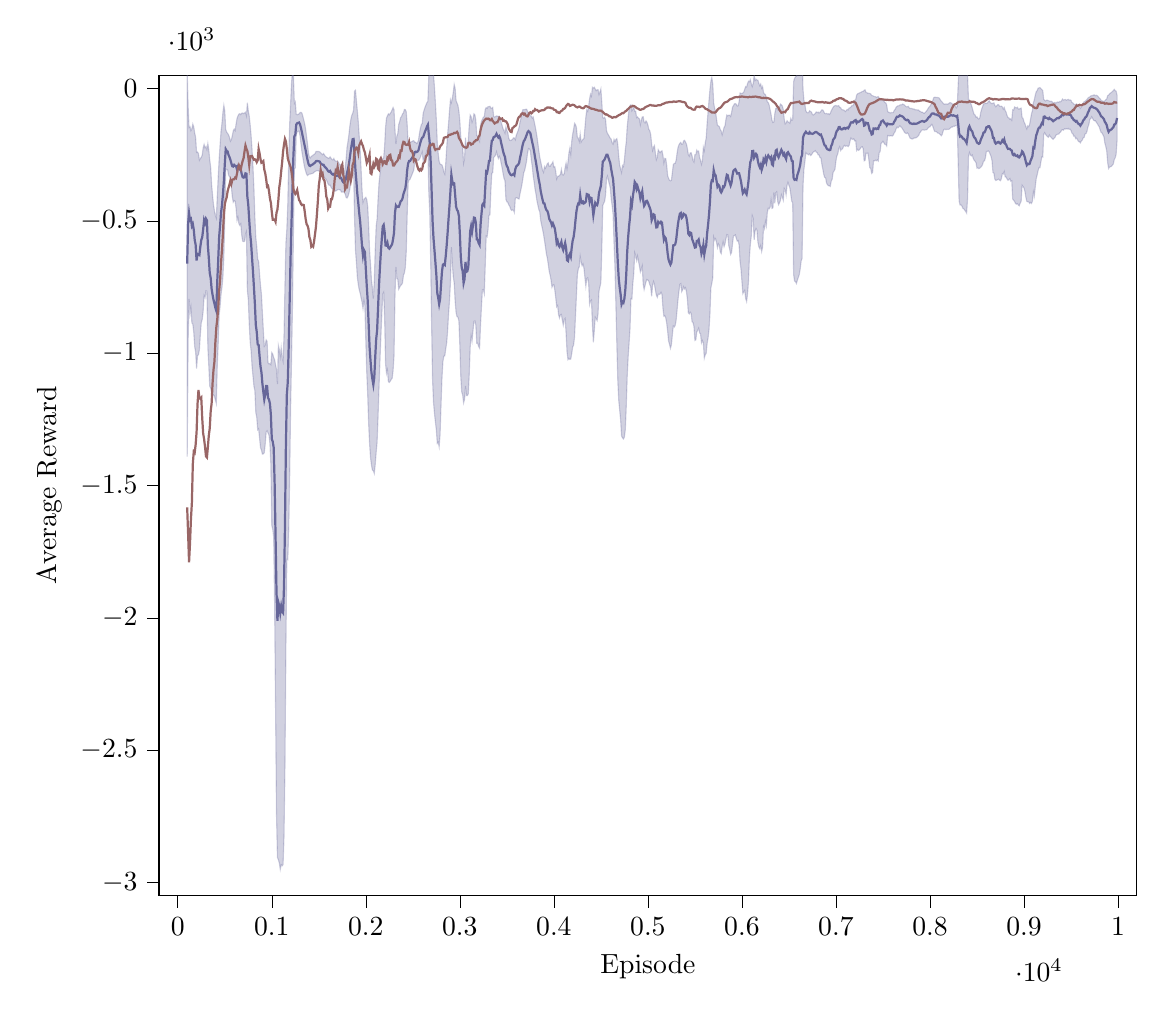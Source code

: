% This file was created by tikzplotlib v0.9.1.
\begin{tikzpicture}

\definecolor{color0}{rgb}{1,0.498,0.055}
\definecolor{color1}{rgb}{0.122,0.467,0.706}

\begin{axis}[
compat=newest,
tick align=outside,
tick pos=left,
x grid style={white!69.02!black},
xmin=-200.00, xmax=10200.00,
xtick style={color=black},
y grid style={white!69.02!black},
ymin=-3050.00, ymax=50.00,
ytick style={color=black},
scaled y ticks=true,
scaled y ticks=base 10:-3,
width=14cm,
height=12cm,
xlabel=Episode,
ylabel=Average Reward,
%y label style={at={(-0.2,0.5)}}
]

\path [draw=blue!20!gray, fill=blue!20!gray, opacity=0.3]
(axis cs:100,-1390.731)
--(axis cs:100,68.309)
--(axis cs:110,-66.211)
--(axis cs:120,-147.104)
--(axis cs:130,-143.777)
--(axis cs:140,-158.887)
--(axis cs:150,-152.174)
--(axis cs:160,-133.845)
--(axis cs:170,-144.637)
--(axis cs:180,-167.688)
--(axis cs:190,-184.298)
--(axis cs:200,-241.357)
--(axis cs:210,-239.829)
--(axis cs:220,-245.219)
--(axis cs:230,-270.729)
--(axis cs:240,-263.977)
--(axis cs:250,-260.184)
--(axis cs:260,-250.675)
--(axis cs:270,-223.932)
--(axis cs:280,-210.878)
--(axis cs:290,-223.793)
--(axis cs:300,-219.212)
--(axis cs:310,-230.302)
--(axis cs:320,-207.49)
--(axis cs:330,-231.046)
--(axis cs:340,-269.106)
--(axis cs:350,-298.004)
--(axis cs:360,-362.271)
--(axis cs:370,-402.94)
--(axis cs:380,-438.47)
--(axis cs:390,-461.647)
--(axis cs:400,-479.994)
--(axis cs:410,-489.401)
--(axis cs:420,-407.831)
--(axis cs:430,-334.49)
--(axis cs:440,-266.372)
--(axis cs:450,-212.15)
--(axis cs:460,-162.017)
--(axis cs:470,-130.74)
--(axis cs:480,-89.985)
--(axis cs:490,-63.221)
--(axis cs:500,-84.303)
--(axis cs:510,-154.608)
--(axis cs:520,-164.488)
--(axis cs:530,-169.366)
--(axis cs:540,-174.631)
--(axis cs:550,-184.435)
--(axis cs:560,-198.896)
--(axis cs:570,-192.92)
--(axis cs:580,-178.108)
--(axis cs:590,-159.61)
--(axis cs:600,-153.087)
--(axis cs:610,-158.578)
--(axis cs:620,-133.724)
--(axis cs:630,-113.415)
--(axis cs:640,-103.25)
--(axis cs:650,-96.375)
--(axis cs:660,-94.857)
--(axis cs:670,-98.389)
--(axis cs:680,-92.709)
--(axis cs:690,-92.354)
--(axis cs:700,-94.564)
--(axis cs:710,-92.153)
--(axis cs:720,-89.278)
--(axis cs:730,-102.365)
--(axis cs:740,-53.548)
--(axis cs:750,-84.135)
--(axis cs:760,-103.633)
--(axis cs:770,-136.73)
--(axis cs:780,-177.969)
--(axis cs:790,-230.832)
--(axis cs:800,-295.797)
--(axis cs:810,-376.471)
--(axis cs:820,-483.976)
--(axis cs:830,-562.358)
--(axis cs:840,-597.052)
--(axis cs:850,-644.367)
--(axis cs:860,-652.112)
--(axis cs:870,-699.949)
--(axis cs:880,-743.299)
--(axis cs:890,-777.641)
--(axis cs:900,-846.891)
--(axis cs:910,-912.369)
--(axis cs:920,-973.847)
--(axis cs:930,-968.449)
--(axis cs:940,-949.574)
--(axis cs:950,-955.207)
--(axis cs:960,-1036.511)
--(axis cs:970,-1040.528)
--(axis cs:980,-1038.678)
--(axis cs:990,-1043.183)
--(axis cs:1000,-997.405)
--(axis cs:1010,-1003.074)
--(axis cs:1020,-1016.413)
--(axis cs:1030,-1024.102)
--(axis cs:1040,-1043.51)
--(axis cs:1050,-1061.199)
--(axis cs:1060,-1116.669)
--(axis cs:1070,-970.424)
--(axis cs:1080,-985.899)
--(axis cs:1090,-1013.176)
--(axis cs:1100,-979.375)
--(axis cs:1110,-1016.005)
--(axis cs:1120,-1030.49)
--(axis cs:1130,-933.558)
--(axis cs:1140,-743.802)
--(axis cs:1150,-585.277)
--(axis cs:1160,-531.36)
--(axis cs:1170,-438.012)
--(axis cs:1180,-268.491)
--(axis cs:1190,-134.347)
--(axis cs:1200,-57.77)
--(axis cs:1210,21.616)
--(axis cs:1220,66.347)
--(axis cs:1230,49.005)
--(axis cs:1240,-55.668)
--(axis cs:1250,-50.226)
--(axis cs:1260,-97.142)
--(axis cs:1270,-98.682)
--(axis cs:1280,-97.124)
--(axis cs:1290,-95.579)
--(axis cs:1300,-91.064)
--(axis cs:1310,-89.716)
--(axis cs:1320,-92.075)
--(axis cs:1330,-104.625)
--(axis cs:1340,-118.153)
--(axis cs:1350,-133.469)
--(axis cs:1360,-153.68)
--(axis cs:1370,-180.791)
--(axis cs:1380,-209.191)
--(axis cs:1390,-243.598)
--(axis cs:1400,-258.888)
--(axis cs:1410,-261.894)
--(axis cs:1420,-255.998)
--(axis cs:1430,-253.998)
--(axis cs:1440,-251.08)
--(axis cs:1450,-248.395)
--(axis cs:1460,-245.957)
--(axis cs:1470,-237.716)
--(axis cs:1480,-237.651)
--(axis cs:1490,-237.514)
--(axis cs:1500,-237.886)
--(axis cs:1510,-239.04)
--(axis cs:1520,-242.457)
--(axis cs:1530,-246.457)
--(axis cs:1540,-250.092)
--(axis cs:1550,-245.364)
--(axis cs:1560,-250.634)
--(axis cs:1570,-256.254)
--(axis cs:1580,-258.721)
--(axis cs:1590,-260.57)
--(axis cs:1600,-263.509)
--(axis cs:1610,-262.74)
--(axis cs:1620,-257.68)
--(axis cs:1630,-263.193)
--(axis cs:1640,-267.575)
--(axis cs:1650,-269.713)
--(axis cs:1660,-263.99)
--(axis cs:1670,-272.058)
--(axis cs:1680,-274.129)
--(axis cs:1690,-274.252)
--(axis cs:1700,-274.607)
--(axis cs:1710,-279.066)
--(axis cs:1720,-287.427)
--(axis cs:1730,-287.666)
--(axis cs:1740,-288.401)
--(axis cs:1750,-305.508)
--(axis cs:1760,-318.756)
--(axis cs:1770,-319.433)
--(axis cs:1780,-300.13)
--(axis cs:1790,-268.206)
--(axis cs:1800,-222.689)
--(axis cs:1810,-200.625)
--(axis cs:1820,-174.727)
--(axis cs:1830,-141.356)
--(axis cs:1840,-117.799)
--(axis cs:1850,-101.981)
--(axis cs:1860,-93.627)
--(axis cs:1870,-81.074)
--(axis cs:1880,-9.35)
--(axis cs:1890,-5.983)
--(axis cs:1900,-46.007)
--(axis cs:1910,-84.977)
--(axis cs:1920,-125.629)
--(axis cs:1930,-180.704)
--(axis cs:1940,-233.958)
--(axis cs:1950,-305.285)
--(axis cs:1960,-384.583)
--(axis cs:1970,-430.211)
--(axis cs:1980,-419.638)
--(axis cs:1990,-414.378)
--(axis cs:2000,-410.991)
--(axis cs:2010,-418.613)
--(axis cs:2020,-445.583)
--(axis cs:2030,-514.76)
--(axis cs:2040,-612.019)
--(axis cs:2050,-662.788)
--(axis cs:2060,-722.644)
--(axis cs:2070,-753.596)
--(axis cs:2080,-793.968)
--(axis cs:2090,-728.606)
--(axis cs:2100,-610.091)
--(axis cs:2110,-520.345)
--(axis cs:2120,-491.46)
--(axis cs:2130,-419.055)
--(axis cs:2140,-358.294)
--(axis cs:2150,-324.453)
--(axis cs:2160,-297.429)
--(axis cs:2170,-279.717)
--(axis cs:2180,-265.717)
--(axis cs:2190,-261.005)
--(axis cs:2200,-217.321)
--(axis cs:2210,-145.842)
--(axis cs:2220,-111.007)
--(axis cs:2230,-102.66)
--(axis cs:2240,-95.531)
--(axis cs:2250,-99.211)
--(axis cs:2260,-94.021)
--(axis cs:2270,-88.706)
--(axis cs:2280,-79.937)
--(axis cs:2290,-71.585)
--(axis cs:2300,-80.145)
--(axis cs:2310,-154.065)
--(axis cs:2320,-210.011)
--(axis cs:2330,-179.014)
--(axis cs:2340,-170.317)
--(axis cs:2350,-135.701)
--(axis cs:2360,-124.64)
--(axis cs:2370,-109.093)
--(axis cs:2380,-105.475)
--(axis cs:2390,-95.706)
--(axis cs:2400,-91.78)
--(axis cs:2410,-78.785)
--(axis cs:2420,-79.366)
--(axis cs:2430,-87.623)
--(axis cs:2440,-135.798)
--(axis cs:2450,-209.549)
--(axis cs:2460,-202.967)
--(axis cs:2470,-204.236)
--(axis cs:2480,-201.694)
--(axis cs:2490,-199.881)
--(axis cs:2500,-197.687)
--(axis cs:2510,-196.879)
--(axis cs:2520,-202.717)
--(axis cs:2530,-202.251)
--(axis cs:2540,-207.645)
--(axis cs:2550,-204.911)
--(axis cs:2560,-194.778)
--(axis cs:2570,-169.93)
--(axis cs:2580,-150.161)
--(axis cs:2590,-136.532)
--(axis cs:2600,-131.471)
--(axis cs:2610,-93.064)
--(axis cs:2620,-81.342)
--(axis cs:2630,-70.186)
--(axis cs:2640,-61.448)
--(axis cs:2650,-52.774)
--(axis cs:2660,-48.132)
--(axis cs:2670,47.286)
--(axis cs:2680,55.25)
--(axis cs:2690,99.063)
--(axis cs:2700,122.614)
--(axis cs:2710,99.629)
--(axis cs:2720,53.468)
--(axis cs:2730,6.136)
--(axis cs:2740,-52.039)
--(axis cs:2750,-116.813)
--(axis cs:2760,-203.63)
--(axis cs:2770,-245.162)
--(axis cs:2780,-275.194)
--(axis cs:2790,-285.301)
--(axis cs:2800,-286.475)
--(axis cs:2810,-288.7)
--(axis cs:2820,-298.267)
--(axis cs:2830,-315.552)
--(axis cs:2840,-323.184)
--(axis cs:2850,-282.311)
--(axis cs:2860,-223.996)
--(axis cs:2870,-172.523)
--(axis cs:2880,-131.448)
--(axis cs:2890,-82.824)
--(axis cs:2900,-41.936)
--(axis cs:2910,-52.814)
--(axis cs:2920,-36.92)
--(axis cs:2930,-14.221)
--(axis cs:2940,15.691)
--(axis cs:2950,0.935)
--(axis cs:2960,-45.404)
--(axis cs:2970,-54.85)
--(axis cs:2980,-63.574)
--(axis cs:2990,-85.232)
--(axis cs:3000,-122.871)
--(axis cs:3010,-182.84)
--(axis cs:3020,-207.567)
--(axis cs:3030,-221.285)
--(axis cs:3040,-281.583)
--(axis cs:3050,-264.298)
--(axis cs:3060,-185.414)
--(axis cs:3070,-224.48)
--(axis cs:3080,-219.773)
--(axis cs:3090,-193.918)
--(axis cs:3100,-137.505)
--(axis cs:3110,-99.818)
--(axis cs:3120,-105.519)
--(axis cs:3130,-126.972)
--(axis cs:3140,-117.16)
--(axis cs:3150,-95.657)
--(axis cs:3160,-99.355)
--(axis cs:3170,-119.697)
--(axis cs:3180,-177.372)
--(axis cs:3190,-180.358)
--(axis cs:3200,-193.046)
--(axis cs:3210,-199.975)
--(axis cs:3220,-138.611)
--(axis cs:3230,-122.742)
--(axis cs:3240,-115.942)
--(axis cs:3250,-108.066)
--(axis cs:3260,-105.898)
--(axis cs:3270,-78.442)
--(axis cs:3280,-71.971)
--(axis cs:3290,-75.133)
--(axis cs:3300,-68.19)
--(axis cs:3310,-67.868)
--(axis cs:3320,-66.979)
--(axis cs:3330,-73.579)
--(axis cs:3340,-74.109)
--(axis cs:3350,-71.127)
--(axis cs:3360,-105.454)
--(axis cs:3370,-107.793)
--(axis cs:3380,-105.6)
--(axis cs:3390,-103.122)
--(axis cs:3400,-104.099)
--(axis cs:3410,-105.429)
--(axis cs:3420,-104.585)
--(axis cs:3430,-112.924)
--(axis cs:3440,-128.223)
--(axis cs:3450,-139.913)
--(axis cs:3460,-152.098)
--(axis cs:3470,-159.485)
--(axis cs:3480,-168.218)
--(axis cs:3490,-144.764)
--(axis cs:3500,-158.102)
--(axis cs:3510,-166.209)
--(axis cs:3520,-187.306)
--(axis cs:3530,-195.144)
--(axis cs:3540,-196.237)
--(axis cs:3550,-194.351)
--(axis cs:3560,-192.154)
--(axis cs:3570,-186.044)
--(axis cs:3580,-186.608)
--(axis cs:3590,-193.577)
--(axis cs:3600,-176.196)
--(axis cs:3610,-167.958)
--(axis cs:3620,-157.946)
--(axis cs:3630,-145.695)
--(axis cs:3640,-125.993)
--(axis cs:3650,-112.144)
--(axis cs:3660,-90.822)
--(axis cs:3670,-79.921)
--(axis cs:3680,-79.493)
--(axis cs:3690,-79.229)
--(axis cs:3700,-78.25)
--(axis cs:3710,-77.651)
--(axis cs:3720,-85.697)
--(axis cs:3730,-94.477)
--(axis cs:3740,-99.22)
--(axis cs:3750,-102.62)
--(axis cs:3760,-103.126)
--(axis cs:3770,-112.077)
--(axis cs:3780,-107.136)
--(axis cs:3790,-123.045)
--(axis cs:3800,-139.983)
--(axis cs:3810,-159.16)
--(axis cs:3820,-180.834)
--(axis cs:3830,-206.193)
--(axis cs:3840,-234.156)
--(axis cs:3850,-258.541)
--(axis cs:3860,-276.118)
--(axis cs:3870,-292.878)
--(axis cs:3880,-308.558)
--(axis cs:3890,-316.257)
--(axis cs:3900,-294.609)
--(axis cs:3910,-301.121)
--(axis cs:3920,-293.611)
--(axis cs:3930,-284.232)
--(axis cs:3940,-280.854)
--(axis cs:3950,-293.894)
--(axis cs:3960,-293.768)
--(axis cs:3970,-287.251)
--(axis cs:3980,-283.394)
--(axis cs:3990,-276.758)
--(axis cs:4000,-296.588)
--(axis cs:4010,-294.987)
--(axis cs:4020,-313.292)
--(axis cs:4030,-341.669)
--(axis cs:4040,-331.543)
--(axis cs:4050,-331.11)
--(axis cs:4060,-328.458)
--(axis cs:4070,-324.285)
--(axis cs:4080,-305.565)
--(axis cs:4090,-325.033)
--(axis cs:4100,-326.916)
--(axis cs:4110,-321.509)
--(axis cs:4120,-298.032)
--(axis cs:4130,-280.892)
--(axis cs:4140,-302.391)
--(axis cs:4150,-278.497)
--(axis cs:4160,-243.438)
--(axis cs:4170,-225.454)
--(axis cs:4180,-248.082)
--(axis cs:4190,-199.279)
--(axis cs:4200,-172.533)
--(axis cs:4210,-153.145)
--(axis cs:4220,-131.248)
--(axis cs:4230,-135.721)
--(axis cs:4240,-146.815)
--(axis cs:4250,-185.543)
--(axis cs:4260,-187.169)
--(axis cs:4270,-199.442)
--(axis cs:4280,-171.787)
--(axis cs:4290,-202.062)
--(axis cs:4300,-195.33)
--(axis cs:4310,-191.446)
--(axis cs:4320,-188.753)
--(axis cs:4330,-149.614)
--(axis cs:4340,-107.713)
--(axis cs:4350,-79.752)
--(axis cs:4360,-85.747)
--(axis cs:4370,-66.52)
--(axis cs:4380,-38.54)
--(axis cs:4390,-20.771)
--(axis cs:4400,-28.546)
--(axis cs:4410,4.844)
--(axis cs:4420,1.887)
--(axis cs:4430,5.05)
--(axis cs:4440,-1.472)
--(axis cs:4450,-8.244)
--(axis cs:4460,-4.813)
--(axis cs:4470,-4.086)
--(axis cs:4480,-22.048)
--(axis cs:4490,-13.384)
--(axis cs:4500,-1.177)
--(axis cs:4510,-51.781)
--(axis cs:4520,-110.419)
--(axis cs:4530,-111.655)
--(axis cs:4540,-108.329)
--(axis cs:4550,-115.983)
--(axis cs:4560,-158.977)
--(axis cs:4570,-169.439)
--(axis cs:4580,-174.773)
--(axis cs:4590,-181.034)
--(axis cs:4600,-187.923)
--(axis cs:4610,-191.145)
--(axis cs:4620,-205.942)
--(axis cs:4630,-210.07)
--(axis cs:4640,-191.823)
--(axis cs:4650,-200.553)
--(axis cs:4660,-192.167)
--(axis cs:4670,-189.128)
--(axis cs:4680,-211.137)
--(axis cs:4690,-255.993)
--(axis cs:4700,-289.164)
--(axis cs:4710,-303.006)
--(axis cs:4720,-316.709)
--(axis cs:4730,-290.476)
--(axis cs:4740,-294.64)
--(axis cs:4750,-270.522)
--(axis cs:4760,-231.041)
--(axis cs:4770,-201.673)
--(axis cs:4780,-144.198)
--(axis cs:4790,-109.921)
--(axis cs:4800,-77.48)
--(axis cs:4810,-63.799)
--(axis cs:4820,-61.114)
--(axis cs:4830,-83.808)
--(axis cs:4840,-77.636)
--(axis cs:4850,-69.747)
--(axis cs:4860,-85.381)
--(axis cs:4870,-84.984)
--(axis cs:4880,-109.56)
--(axis cs:4890,-106.911)
--(axis cs:4900,-112.151)
--(axis cs:4910,-113.89)
--(axis cs:4920,-136.528)
--(axis cs:4930,-119.941)
--(axis cs:4940,-107.211)
--(axis cs:4950,-106.307)
--(axis cs:4960,-126.97)
--(axis cs:4970,-130.039)
--(axis cs:4980,-122.033)
--(axis cs:4990,-127.034)
--(axis cs:5000,-137.439)
--(axis cs:5010,-154.161)
--(axis cs:5020,-158.856)
--(axis cs:5030,-173.079)
--(axis cs:5040,-209.894)
--(axis cs:5050,-233.633)
--(axis cs:5060,-221.163)
--(axis cs:5070,-215.099)
--(axis cs:5080,-244.564)
--(axis cs:5090,-268.556)
--(axis cs:5100,-258.618)
--(axis cs:5110,-231.044)
--(axis cs:5120,-237.778)
--(axis cs:5130,-242.031)
--(axis cs:5140,-237.124)
--(axis cs:5150,-234.964)
--(axis cs:5160,-251.968)
--(axis cs:5170,-280.472)
--(axis cs:5180,-263.537)
--(axis cs:5190,-264.924)
--(axis cs:5200,-289.361)
--(axis cs:5210,-328.346)
--(axis cs:5220,-339.189)
--(axis cs:5230,-346.709)
--(axis cs:5240,-348.63)
--(axis cs:5250,-346.884)
--(axis cs:5260,-317.481)
--(axis cs:5270,-287.719)
--(axis cs:5280,-282.808)
--(axis cs:5290,-282.691)
--(axis cs:5300,-271.406)
--(axis cs:5310,-244.673)
--(axis cs:5320,-223.536)
--(axis cs:5330,-212.527)
--(axis cs:5340,-206.849)
--(axis cs:5350,-203.228)
--(axis cs:5360,-210.225)
--(axis cs:5370,-209.656)
--(axis cs:5380,-197.504)
--(axis cs:5390,-195.441)
--(axis cs:5400,-201.703)
--(axis cs:5410,-209.161)
--(axis cs:5420,-226.319)
--(axis cs:5430,-249.213)
--(axis cs:5440,-255.337)
--(axis cs:5450,-242.841)
--(axis cs:5460,-242.554)
--(axis cs:5470,-254.592)
--(axis cs:5480,-271.557)
--(axis cs:5490,-277.538)
--(axis cs:5500,-249.557)
--(axis cs:5510,-249.476)
--(axis cs:5520,-232.527)
--(axis cs:5530,-238.754)
--(axis cs:5540,-236.062)
--(axis cs:5550,-260.389)
--(axis cs:5560,-271.192)
--(axis cs:5570,-286.109)
--(axis cs:5580,-271.555)
--(axis cs:5590,-221.337)
--(axis cs:5600,-234.043)
--(axis cs:5610,-205.032)
--(axis cs:5620,-186.45)
--(axis cs:5630,-131.683)
--(axis cs:5640,-87.96)
--(axis cs:5650,-44.516)
--(axis cs:5660,-3.286)
--(axis cs:5670,27.894)
--(axis cs:5680,41.938)
--(axis cs:5690,17.824)
--(axis cs:5700,-55.477)
--(axis cs:5710,-74.324)
--(axis cs:5720,-87.46)
--(axis cs:5730,-114.47)
--(axis cs:5740,-139.383)
--(axis cs:5750,-140.872)
--(axis cs:5760,-143.704)
--(axis cs:5770,-154.813)
--(axis cs:5780,-160.505)
--(axis cs:5790,-174.472)
--(axis cs:5800,-160.929)
--(axis cs:5810,-146.514)
--(axis cs:5820,-140.56)
--(axis cs:5830,-116.447)
--(axis cs:5840,-99.586)
--(axis cs:5850,-103.212)
--(axis cs:5860,-100.244)
--(axis cs:5870,-100.651)
--(axis cs:5880,-105.428)
--(axis cs:5890,-90.833)
--(axis cs:5900,-70.34)
--(axis cs:5910,-64.415)
--(axis cs:5920,-57.566)
--(axis cs:5930,-56.595)
--(axis cs:5940,-58.99)
--(axis cs:5950,-65.85)
--(axis cs:5960,-65.241)
--(axis cs:5970,-49.33)
--(axis cs:5980,-16.681)
--(axis cs:5990,-18.072)
--(axis cs:6000,-18.923)
--(axis cs:6010,-16.569)
--(axis cs:6020,-13.435)
--(axis cs:6030,-2.369)
--(axis cs:6040,7.946)
--(axis cs:6050,5.878)
--(axis cs:6060,19.191)
--(axis cs:6070,27.95)
--(axis cs:6080,25.802)
--(axis cs:6090,33.928)
--(axis cs:6100,18.444)
--(axis cs:6110,7.669)
--(axis cs:6120,19.753)
--(axis cs:6130,49.953)
--(axis cs:6140,30.493)
--(axis cs:6150,35.596)
--(axis cs:6160,32.381)
--(axis cs:6170,31.89)
--(axis cs:6180,19.988)
--(axis cs:6190,10.723)
--(axis cs:6200,17.361)
--(axis cs:6210,1.467)
--(axis cs:6220,8.296)
--(axis cs:6230,-15.056)
--(axis cs:6240,-20.683)
--(axis cs:6250,-22.172)
--(axis cs:6260,-34.543)
--(axis cs:6270,-49.715)
--(axis cs:6280,-52.959)
--(axis cs:6290,-62.017)
--(axis cs:6300,-79.859)
--(axis cs:6310,-96.968)
--(axis cs:6320,-119.751)
--(axis cs:6330,-128.508)
--(axis cs:6340,-126.228)
--(axis cs:6350,-94.225)
--(axis cs:6360,-75.337)
--(axis cs:6370,-72.847)
--(axis cs:6380,-80.242)
--(axis cs:6390,-81.169)
--(axis cs:6400,-70.445)
--(axis cs:6410,-58.33)
--(axis cs:6420,-61.461)
--(axis cs:6430,-65.416)
--(axis cs:6440,-79.242)
--(axis cs:6450,-114.308)
--(axis cs:6460,-133.534)
--(axis cs:6470,-130.42)
--(axis cs:6480,-121.454)
--(axis cs:6490,-126.137)
--(axis cs:6500,-127.461)
--(axis cs:6510,-130.845)
--(axis cs:6520,-112.34)
--(axis cs:6530,-119.977)
--(axis cs:6540,-117.725)
--(axis cs:6550,26.662)
--(axis cs:6560,38.745)
--(axis cs:6570,44.277)
--(axis cs:6580,47.288)
--(axis cs:6590,71.076)
--(axis cs:6600,82.375)
--(axis cs:6610,96.294)
--(axis cs:6620,104.749)
--(axis cs:6630,130.747)
--(axis cs:6640,137.166)
--(axis cs:6650,-3.448)
--(axis cs:6660,-44.322)
--(axis cs:6670,-60.191)
--(axis cs:6680,-83.888)
--(axis cs:6690,-90.087)
--(axis cs:6700,-91.412)
--(axis cs:6710,-90.677)
--(axis cs:6720,-83.648)
--(axis cs:6730,-86.707)
--(axis cs:6740,-88.729)
--(axis cs:6750,-98.033)
--(axis cs:6760,-99.731)
--(axis cs:6770,-96.685)
--(axis cs:6780,-94.38)
--(axis cs:6790,-88.149)
--(axis cs:6800,-90.788)
--(axis cs:6810,-88.757)
--(axis cs:6820,-92.259)
--(axis cs:6830,-89.848)
--(axis cs:6840,-85.695)
--(axis cs:6850,-80.322)
--(axis cs:6860,-80.429)
--(axis cs:6870,-86.892)
--(axis cs:6880,-93.761)
--(axis cs:6890,-94.915)
--(axis cs:6900,-93.753)
--(axis cs:6910,-95.856)
--(axis cs:6920,-94.932)
--(axis cs:6930,-97.966)
--(axis cs:6940,-93.368)
--(axis cs:6950,-84.117)
--(axis cs:6960,-77.284)
--(axis cs:6970,-70.742)
--(axis cs:6980,-66.223)
--(axis cs:6990,-64.86)
--(axis cs:7000,-63.621)
--(axis cs:7010,-65.852)
--(axis cs:7020,-65.38)
--(axis cs:7030,-64.041)
--(axis cs:7040,-71.3)
--(axis cs:7050,-71.52)
--(axis cs:7060,-79.401)
--(axis cs:7070,-80.102)
--(axis cs:7080,-80.452)
--(axis cs:7090,-82.662)
--(axis cs:7100,-86.793)
--(axis cs:7110,-82.824)
--(axis cs:7120,-78.502)
--(axis cs:7130,-80.753)
--(axis cs:7140,-73.416)
--(axis cs:7150,-72.624)
--(axis cs:7160,-69.44)
--(axis cs:7170,-64.115)
--(axis cs:7180,-64.819)
--(axis cs:7190,-58.126)
--(axis cs:7200,-43.929)
--(axis cs:7210,-41.603)
--(axis cs:7220,-24.864)
--(axis cs:7230,-19.775)
--(axis cs:7240,-18.469)
--(axis cs:7250,-16.427)
--(axis cs:7260,-14.753)
--(axis cs:7270,-13.417)
--(axis cs:7280,-10.535)
--(axis cs:7290,-10.865)
--(axis cs:7300,-6.481)
--(axis cs:7310,-4.613)
--(axis cs:7320,-14.352)
--(axis cs:7330,-15.595)
--(axis cs:7340,-17.906)
--(axis cs:7350,-17.764)
--(axis cs:7360,-18.308)
--(axis cs:7370,-20.165)
--(axis cs:7380,-26.549)
--(axis cs:7390,-26.663)
--(axis cs:7400,-28.645)
--(axis cs:7410,-30.173)
--(axis cs:7420,-30.49)
--(axis cs:7430,-33.408)
--(axis cs:7440,-31.546)
--(axis cs:7450,-30.075)
--(axis cs:7460,-36.11)
--(axis cs:7470,-37.138)
--(axis cs:7480,-42.802)
--(axis cs:7490,-42.275)
--(axis cs:7500,-41.906)
--(axis cs:7510,-46.938)
--(axis cs:7520,-52.668)
--(axis cs:7530,-54.104)
--(axis cs:7540,-61.821)
--(axis cs:7550,-87.212)
--(axis cs:7560,-89.087)
--(axis cs:7570,-90.721)
--(axis cs:7580,-92.209)
--(axis cs:7590,-90.387)
--(axis cs:7600,-90.918)
--(axis cs:7610,-90.361)
--(axis cs:7620,-82.424)
--(axis cs:7630,-78.239)
--(axis cs:7640,-70.494)
--(axis cs:7650,-67.287)
--(axis cs:7660,-64.996)
--(axis cs:7670,-65.241)
--(axis cs:7680,-61.956)
--(axis cs:7690,-61.151)
--(axis cs:7700,-61.476)
--(axis cs:7710,-58.439)
--(axis cs:7720,-59.791)
--(axis cs:7730,-62.999)
--(axis cs:7740,-66.503)
--(axis cs:7750,-69.111)
--(axis cs:7760,-68.562)
--(axis cs:7770,-67.101)
--(axis cs:7780,-73.037)
--(axis cs:7790,-75.031)
--(axis cs:7800,-74.78)
--(axis cs:7810,-75.855)
--(axis cs:7820,-77.539)
--(axis cs:7830,-76.89)
--(axis cs:7840,-80.202)
--(axis cs:7850,-79.825)
--(axis cs:7860,-80.568)
--(axis cs:7870,-80.945)
--(axis cs:7880,-81.068)
--(axis cs:7890,-85.555)
--(axis cs:7900,-86.107)
--(axis cs:7910,-89.553)
--(axis cs:7920,-89.225)
--(axis cs:7930,-92.197)
--(axis cs:7940,-93.792)
--(axis cs:7950,-90.047)
--(axis cs:7960,-85.841)
--(axis cs:7970,-81.596)
--(axis cs:7980,-75.068)
--(axis cs:7990,-69.814)
--(axis cs:8000,-66.771)
--(axis cs:8010,-60.437)
--(axis cs:8020,-54.549)
--(axis cs:8030,-45.065)
--(axis cs:8040,-34.685)
--(axis cs:8050,-32.562)
--(axis cs:8060,-33.01)
--(axis cs:8070,-33.217)
--(axis cs:8080,-33.751)
--(axis cs:8090,-34.139)
--(axis cs:8100,-36.309)
--(axis cs:8110,-42.436)
--(axis cs:8120,-47.302)
--(axis cs:8130,-51.061)
--(axis cs:8140,-55.271)
--(axis cs:8150,-59.205)
--(axis cs:8160,-58.006)
--(axis cs:8170,-58.87)
--(axis cs:8180,-58.137)
--(axis cs:8190,-59.078)
--(axis cs:8200,-56.199)
--(axis cs:8210,-53.57)
--(axis cs:8220,-53.447)
--(axis cs:8230,-55.799)
--(axis cs:8240,-59.054)
--(axis cs:8250,-60.173)
--(axis cs:8260,-63.298)
--(axis cs:8270,-65.919)
--(axis cs:8280,-72.777)
--(axis cs:8290,-68.062)
--(axis cs:8300,14.801)
--(axis cs:8310,88.821)
--(axis cs:8320,77.457)
--(axis cs:8330,81.35)
--(axis cs:8340,79.248)
--(axis cs:8350,74.938)
--(axis cs:8360,75.082)
--(axis cs:8370,71.699)
--(axis cs:8380,67.462)
--(axis cs:8390,60.082)
--(axis cs:8400,51.13)
--(axis cs:8410,-42.37)
--(axis cs:8420,-43.088)
--(axis cs:8430,-52.187)
--(axis cs:8440,-61.791)
--(axis cs:8450,-73.098)
--(axis cs:8460,-86.788)
--(axis cs:8470,-97.566)
--(axis cs:8480,-99.538)
--(axis cs:8490,-108.432)
--(axis cs:8500,-106.786)
--(axis cs:8510,-112.689)
--(axis cs:8520,-115.065)
--(axis cs:8530,-110.537)
--(axis cs:8540,-90.39)
--(axis cs:8550,-77.391)
--(axis cs:8560,-68.039)
--(axis cs:8570,-57.892)
--(axis cs:8580,-57.26)
--(axis cs:8590,-55.252)
--(axis cs:8600,-55.651)
--(axis cs:8610,-54.685)
--(axis cs:8620,-49.48)
--(axis cs:8630,-45.554)
--(axis cs:8640,-52.322)
--(axis cs:8650,-54.816)
--(axis cs:8660,-57.093)
--(axis cs:8670,-54.801)
--(axis cs:8680,-53.904)
--(axis cs:8690,-63.105)
--(axis cs:8700,-68.737)
--(axis cs:8710,-64.909)
--(axis cs:8720,-60.503)
--(axis cs:8730,-60.687)
--(axis cs:8740,-66.403)
--(axis cs:8750,-67.336)
--(axis cs:8760,-66.325)
--(axis cs:8770,-69.4)
--(axis cs:8780,-77.763)
--(axis cs:8790,-71.307)
--(axis cs:8800,-82.952)
--(axis cs:8810,-89.158)
--(axis cs:8820,-101.576)
--(axis cs:8830,-109.5)
--(axis cs:8840,-110.651)
--(axis cs:8850,-115.698)
--(axis cs:8860,-113.982)
--(axis cs:8870,-119.617)
--(axis cs:8880,-80.228)
--(axis cs:8890,-81.364)
--(axis cs:8900,-69.448)
--(axis cs:8910,-71.664)
--(axis cs:8920,-72.9)
--(axis cs:8930,-70.594)
--(axis cs:8940,-77.578)
--(axis cs:8950,-77.201)
--(axis cs:8960,-74.901)
--(axis cs:8970,-73.657)
--(axis cs:8980,-109.232)
--(axis cs:8990,-112.177)
--(axis cs:9000,-125.155)
--(axis cs:9010,-132.444)
--(axis cs:9020,-143.767)
--(axis cs:9030,-152.313)
--(axis cs:9040,-140.592)
--(axis cs:9050,-143.936)
--(axis cs:9060,-135.128)
--(axis cs:9070,-115.51)
--(axis cs:9080,-95.221)
--(axis cs:9090,-83.64)
--(axis cs:9100,-53.377)
--(axis cs:9110,-42.177)
--(axis cs:9120,-24.569)
--(axis cs:9130,-12.156)
--(axis cs:9140,-7.821)
--(axis cs:9150,1.526)
--(axis cs:9160,2.715)
--(axis cs:9170,3.957)
--(axis cs:9180,-0.501)
--(axis cs:9190,-3.117)
--(axis cs:9200,-8.354)
--(axis cs:9210,-40.713)
--(axis cs:9220,-44.692)
--(axis cs:9230,-46.865)
--(axis cs:9240,-43.715)
--(axis cs:9250,-43.558)
--(axis cs:9260,-45.729)
--(axis cs:9270,-46.732)
--(axis cs:9280,-48.394)
--(axis cs:9290,-47.712)
--(axis cs:9300,-50.133)
--(axis cs:9310,-54.831)
--(axis cs:9320,-53.176)
--(axis cs:9330,-52.157)
--(axis cs:9340,-55.344)
--(axis cs:9350,-51.266)
--(axis cs:9360,-50.514)
--(axis cs:9370,-51.805)
--(axis cs:9380,-48.846)
--(axis cs:9390,-49.956)
--(axis cs:9400,-45.489)
--(axis cs:9410,-39.533)
--(axis cs:9420,-43.301)
--(axis cs:9430,-42.247)
--(axis cs:9440,-41.142)
--(axis cs:9450,-43.835)
--(axis cs:9460,-42.433)
--(axis cs:9470,-40.723)
--(axis cs:9480,-43.494)
--(axis cs:9490,-42.615)
--(axis cs:9500,-44.12)
--(axis cs:9510,-52.846)
--(axis cs:9520,-53.977)
--(axis cs:9530,-58.665)
--(axis cs:9540,-60.748)
--(axis cs:9550,-59.904)
--(axis cs:9560,-57.788)
--(axis cs:9570,-64.144)
--(axis cs:9580,-67.309)
--(axis cs:9590,-68.508)
--(axis cs:9600,-74.427)
--(axis cs:9610,-69.236)
--(axis cs:9620,-63.922)
--(axis cs:9630,-54.035)
--(axis cs:9640,-49.642)
--(axis cs:9650,-48.02)
--(axis cs:9660,-44.527)
--(axis cs:9670,-40.894)
--(axis cs:9680,-35.903)
--(axis cs:9690,-32.708)
--(axis cs:9700,-31.715)
--(axis cs:9710,-27.979)
--(axis cs:9720,-26.386)
--(axis cs:9730,-26.179)
--(axis cs:9740,-24.315)
--(axis cs:9750,-24.013)
--(axis cs:9760,-26.627)
--(axis cs:9770,-25.328)
--(axis cs:9780,-27.195)
--(axis cs:9790,-30.779)
--(axis cs:9800,-35.616)
--(axis cs:9810,-38.201)
--(axis cs:9820,-44.116)
--(axis cs:9830,-46.82)
--(axis cs:9840,-46.909)
--(axis cs:9850,-48.896)
--(axis cs:9860,-46.201)
--(axis cs:9870,-42.061)
--(axis cs:9880,-39.004)
--(axis cs:9890,-26.585)
--(axis cs:9900,-24.516)
--(axis cs:9910,-19.643)
--(axis cs:9920,-16.842)
--(axis cs:9930,-14.659)
--(axis cs:9940,-10.656)
--(axis cs:9950,-8.346)
--(axis cs:9960,-2.858)
--(axis cs:9970,-7.559)
--(axis cs:9980,-9.518)
--(axis cs:9990,-25.064)
--(axis cs:9990,-197.168)
--(axis cs:9990,-197.168)
--(axis cs:9980,-248.571)
--(axis cs:9970,-261.911)
--(axis cs:9960,-268.849)
--(axis cs:9950,-284.881)
--(axis cs:9940,-289.19)
--(axis cs:9930,-294.172)
--(axis cs:9920,-295.268)
--(axis cs:9910,-296.833)
--(axis cs:9900,-302.041)
--(axis cs:9890,-279.684)
--(axis cs:9880,-236.07)
--(axis cs:9870,-218.734)
--(axis cs:9860,-205.907)
--(axis cs:9850,-181.58)
--(axis cs:9840,-174.847)
--(axis cs:9830,-167.041)
--(axis cs:9820,-165.289)
--(axis cs:9810,-155.666)
--(axis cs:9800,-144.092)
--(axis cs:9790,-139.455)
--(axis cs:9780,-132.483)
--(axis cs:9770,-127.729)
--(axis cs:9760,-121.661)
--(axis cs:9750,-121.698)
--(axis cs:9740,-119.221)
--(axis cs:9730,-113.059)
--(axis cs:9720,-106.499)
--(axis cs:9710,-113.505)
--(axis cs:9700,-116.33)
--(axis cs:9690,-136.259)
--(axis cs:9680,-145.485)
--(axis cs:9670,-161.721)
--(axis cs:9660,-169.965)
--(axis cs:9650,-171.143)
--(axis cs:9640,-184.363)
--(axis cs:9630,-186.046)
--(axis cs:9620,-195.019)
--(axis cs:9610,-198.373)
--(axis cs:9600,-205.316)
--(axis cs:9590,-200.709)
--(axis cs:9580,-199.987)
--(axis cs:9570,-193.529)
--(axis cs:9560,-187.313)
--(axis cs:9550,-189.419)
--(axis cs:9540,-179.471)
--(axis cs:9530,-179.867)
--(axis cs:9520,-170.975)
--(axis cs:9510,-168.306)
--(axis cs:9500,-157.928)
--(axis cs:9490,-153.098)
--(axis cs:9480,-154.039)
--(axis cs:9470,-150.381)
--(axis cs:9460,-153.111)
--(axis cs:9450,-151.657)
--(axis cs:9440,-152.942)
--(axis cs:9430,-151.792)
--(axis cs:9420,-157.278)
--(axis cs:9410,-155.26)
--(axis cs:9400,-157.03)
--(axis cs:9390,-164.199)
--(axis cs:9380,-166.416)
--(axis cs:9370,-172.258)
--(axis cs:9360,-172.362)
--(axis cs:9350,-173.435)
--(axis cs:9340,-175.956)
--(axis cs:9330,-184.715)
--(axis cs:9320,-187.937)
--(axis cs:9310,-191.823)
--(axis cs:9300,-189.181)
--(axis cs:9290,-184.233)
--(axis cs:9280,-181.545)
--(axis cs:9270,-175.249)
--(axis cs:9260,-184.124)
--(axis cs:9250,-181.641)
--(axis cs:9240,-177.72)
--(axis cs:9230,-173.426)
--(axis cs:9220,-166.362)
--(axis cs:9210,-172.613)
--(axis cs:9200,-258.795)
--(axis cs:9190,-257.897)
--(axis cs:9180,-276.928)
--(axis cs:9170,-299.046)
--(axis cs:9160,-298.007)
--(axis cs:9150,-310.458)
--(axis cs:9140,-326.291)
--(axis cs:9130,-341.024)
--(axis cs:9120,-371.673)
--(axis cs:9110,-406.814)
--(axis cs:9100,-391.109)
--(axis cs:9090,-425.687)
--(axis cs:9080,-434.025)
--(axis cs:9070,-430.051)
--(axis cs:9060,-433.947)
--(axis cs:9050,-427.971)
--(axis cs:9040,-427.91)
--(axis cs:9030,-426.167)
--(axis cs:9020,-411.052)
--(axis cs:9010,-389.175)
--(axis cs:9000,-376.101)
--(axis cs:8990,-369.95)
--(axis cs:8980,-365.179)
--(axis cs:8970,-426.184)
--(axis cs:8960,-432.756)
--(axis cs:8950,-443.129)
--(axis cs:8940,-440.498)
--(axis cs:8930,-434.485)
--(axis cs:8920,-436.65)
--(axis cs:8910,-434.633)
--(axis cs:8900,-426.534)
--(axis cs:8890,-421.959)
--(axis cs:8880,-417.575)
--(axis cs:8870,-348.667)
--(axis cs:8860,-350.519)
--(axis cs:8850,-340.063)
--(axis cs:8840,-344.255)
--(axis cs:8830,-346.45)
--(axis cs:8820,-341.533)
--(axis cs:8810,-334.203)
--(axis cs:8800,-333.765)
--(axis cs:8790,-313.394)
--(axis cs:8780,-322.94)
--(axis cs:8770,-321.06)
--(axis cs:8760,-340.039)
--(axis cs:8750,-348.202)
--(axis cs:8740,-346.068)
--(axis cs:8730,-342.149)
--(axis cs:8720,-344.226)
--(axis cs:8710,-345.796)
--(axis cs:8700,-347.142)
--(axis cs:8690,-342.389)
--(axis cs:8680,-319.245)
--(axis cs:8670,-317.296)
--(axis cs:8660,-272.409)
--(axis cs:8650,-256.851)
--(axis cs:8640,-247.492)
--(axis cs:8630,-239.094)
--(axis cs:8620,-235.543)
--(axis cs:8610,-237.397)
--(axis cs:8600,-237.217)
--(axis cs:8590,-261.609)
--(axis cs:8580,-273.318)
--(axis cs:8570,-274.404)
--(axis cs:8560,-286.427)
--(axis cs:8550,-293.183)
--(axis cs:8540,-297.317)
--(axis cs:8530,-300.709)
--(axis cs:8520,-302.414)
--(axis cs:8510,-299.808)
--(axis cs:8500,-300.648)
--(axis cs:8490,-280.401)
--(axis cs:8480,-274.094)
--(axis cs:8470,-270.639)
--(axis cs:8460,-263.538)
--(axis cs:8450,-250.81)
--(axis cs:8440,-254.4)
--(axis cs:8430,-250.844)
--(axis cs:8420,-241.831)
--(axis cs:8410,-257.936)
--(axis cs:8400,-415.725)
--(axis cs:8390,-470.752)
--(axis cs:8380,-464.54)
--(axis cs:8370,-459.493)
--(axis cs:8360,-454.32)
--(axis cs:8350,-452.385)
--(axis cs:8340,-443.723)
--(axis cs:8330,-439.412)
--(axis cs:8320,-439.829)
--(axis cs:8310,-424.695)
--(axis cs:8300,-277.366)
--(axis cs:8290,-138.543)
--(axis cs:8280,-139.091)
--(axis cs:8270,-140.666)
--(axis cs:8260,-142.586)
--(axis cs:8250,-141.995)
--(axis cs:8240,-145.356)
--(axis cs:8230,-145.164)
--(axis cs:8220,-148.107)
--(axis cs:8210,-151.836)
--(axis cs:8200,-154.055)
--(axis cs:8190,-154.214)
--(axis cs:8180,-153.601)
--(axis cs:8170,-155.527)
--(axis cs:8160,-153.283)
--(axis cs:8150,-153.909)
--(axis cs:8140,-161.041)
--(axis cs:8130,-173.897)
--(axis cs:8120,-178.241)
--(axis cs:8110,-173.791)
--(axis cs:8100,-170.505)
--(axis cs:8090,-168.447)
--(axis cs:8080,-167.629)
--(axis cs:8070,-162.857)
--(axis cs:8060,-162.162)
--(axis cs:8050,-162.031)
--(axis cs:8040,-153.133)
--(axis cs:8030,-142.324)
--(axis cs:8020,-135.187)
--(axis cs:8010,-138.882)
--(axis cs:8000,-144.787)
--(axis cs:7990,-145.328)
--(axis cs:7980,-148.614)
--(axis cs:7970,-153.777)
--(axis cs:7960,-156.19)
--(axis cs:7950,-156.153)
--(axis cs:7940,-157.169)
--(axis cs:7930,-156.156)
--(axis cs:7920,-156.219)
--(axis cs:7910,-157.86)
--(axis cs:7900,-163.94)
--(axis cs:7890,-168.286)
--(axis cs:7880,-177.212)
--(axis cs:7870,-180.937)
--(axis cs:7860,-184.152)
--(axis cs:7850,-186.199)
--(axis cs:7840,-186.898)
--(axis cs:7830,-186.842)
--(axis cs:7820,-189.635)
--(axis cs:7810,-190.849)
--(axis cs:7800,-188.572)
--(axis cs:7790,-187.878)
--(axis cs:7780,-180.296)
--(axis cs:7770,-171.957)
--(axis cs:7760,-167.337)
--(axis cs:7750,-169.947)
--(axis cs:7740,-168.476)
--(axis cs:7730,-166.013)
--(axis cs:7720,-159.006)
--(axis cs:7710,-153.498)
--(axis cs:7700,-147.544)
--(axis cs:7690,-144.534)
--(axis cs:7680,-140.794)
--(axis cs:7670,-144.868)
--(axis cs:7660,-148.119)
--(axis cs:7650,-144.991)
--(axis cs:7640,-152.352)
--(axis cs:7630,-162.148)
--(axis cs:7620,-167.841)
--(axis cs:7610,-175.286)
--(axis cs:7600,-179.258)
--(axis cs:7590,-178.424)
--(axis cs:7580,-178.17)
--(axis cs:7570,-179.199)
--(axis cs:7560,-177.531)
--(axis cs:7550,-177.356)
--(axis cs:7540,-216.923)
--(axis cs:7530,-211.097)
--(axis cs:7520,-210.562)
--(axis cs:7510,-204.709)
--(axis cs:7500,-199.186)
--(axis cs:7490,-204.01)
--(axis cs:7480,-207.23)
--(axis cs:7470,-238.349)
--(axis cs:7460,-242.598)
--(axis cs:7450,-273.851)
--(axis cs:7440,-269.447)
--(axis cs:7430,-272.728)
--(axis cs:7420,-270.518)
--(axis cs:7410,-273.249)
--(axis cs:7400,-272.977)
--(axis cs:7390,-317.239)
--(axis cs:7380,-320.697)
--(axis cs:7370,-301.904)
--(axis cs:7360,-298.974)
--(axis cs:7350,-268.618)
--(axis cs:7340,-243.583)
--(axis cs:7330,-245.133)
--(axis cs:7320,-243.867)
--(axis cs:7310,-271.61)
--(axis cs:7300,-273.257)
--(axis cs:7290,-227.058)
--(axis cs:7280,-219.823)
--(axis cs:7270,-220.905)
--(axis cs:7260,-226.18)
--(axis cs:7250,-230.973)
--(axis cs:7240,-233.458)
--(axis cs:7230,-229.543)
--(axis cs:7220,-234.205)
--(axis cs:7210,-196.357)
--(axis cs:7200,-197.665)
--(axis cs:7190,-189.854)
--(axis cs:7180,-191.803)
--(axis cs:7170,-190.943)
--(axis cs:7160,-186.763)
--(axis cs:7150,-198.762)
--(axis cs:7140,-215.316)
--(axis cs:7130,-219.219)
--(axis cs:7120,-216.468)
--(axis cs:7110,-216.596)
--(axis cs:7100,-217.943)
--(axis cs:7090,-214.717)
--(axis cs:7080,-218.756)
--(axis cs:7070,-228.181)
--(axis cs:7060,-229.254)
--(axis cs:7050,-234.56)
--(axis cs:7040,-219.58)
--(axis cs:7030,-227.153)
--(axis cs:7020,-246.703)
--(axis cs:7010,-253.956)
--(axis cs:7000,-273.869)
--(axis cs:6990,-304.144)
--(axis cs:6980,-311.284)
--(axis cs:6970,-316.229)
--(axis cs:6960,-342.343)
--(axis cs:6950,-349.354)
--(axis cs:6940,-369.721)
--(axis cs:6930,-367.356)
--(axis cs:6920,-367.013)
--(axis cs:6910,-363.103)
--(axis cs:6900,-356.895)
--(axis cs:6890,-336.828)
--(axis cs:6880,-335.574)
--(axis cs:6870,-323.725)
--(axis cs:6860,-303.154)
--(axis cs:6850,-285.331)
--(axis cs:6840,-261.665)
--(axis cs:6830,-260.431)
--(axis cs:6820,-250.643)
--(axis cs:6810,-250.067)
--(axis cs:6800,-241.594)
--(axis cs:6790,-240.469)
--(axis cs:6780,-234.53)
--(axis cs:6770,-237.97)
--(axis cs:6760,-239.712)
--(axis cs:6750,-244.247)
--(axis cs:6740,-250.664)
--(axis cs:6730,-252.843)
--(axis cs:6720,-246.626)
--(axis cs:6710,-250.364)
--(axis cs:6700,-247.451)
--(axis cs:6690,-246.824)
--(axis cs:6680,-242.563)
--(axis cs:6670,-276.232)
--(axis cs:6660,-304.015)
--(axis cs:6650,-367.889)
--(axis cs:6640,-641.412)
--(axis cs:6630,-651.698)
--(axis cs:6620,-681.899)
--(axis cs:6610,-702.644)
--(axis cs:6600,-714.032)
--(axis cs:6590,-723.783)
--(axis cs:6580,-736.675)
--(axis cs:6570,-729.124)
--(axis cs:6560,-727.78)
--(axis cs:6550,-702.42)
--(axis cs:6540,-431.665)
--(axis cs:6530,-425.511)
--(axis cs:6520,-399.942)
--(axis cs:6510,-375.173)
--(axis cs:6500,-365.5)
--(axis cs:6490,-354.147)
--(axis cs:6480,-365.778)
--(axis cs:6470,-401.875)
--(axis cs:6460,-383.135)
--(axis cs:6450,-377.161)
--(axis cs:6440,-422.256)
--(axis cs:6430,-411.004)
--(axis cs:6420,-401.32)
--(axis cs:6410,-422.158)
--(axis cs:6400,-431.78)
--(axis cs:6390,-438.834)
--(axis cs:6380,-425.778)
--(axis cs:6370,-390.08)
--(axis cs:6360,-393.874)
--(axis cs:6350,-433.496)
--(axis cs:6340,-392.49)
--(axis cs:6330,-450.664)
--(axis cs:6320,-452.839)
--(axis cs:6310,-421.349)
--(axis cs:6300,-448.818)
--(axis cs:6290,-454.357)
--(axis cs:6280,-451.979)
--(axis cs:6270,-468.42)
--(axis cs:6260,-519.024)
--(axis cs:6250,-502.587)
--(axis cs:6240,-530.321)
--(axis cs:6230,-521.725)
--(axis cs:6220,-600.046)
--(axis cs:6210,-615.859)
--(axis cs:6200,-593.18)
--(axis cs:6190,-604.879)
--(axis cs:6180,-597.579)
--(axis cs:6170,-580.158)
--(axis cs:6160,-535.115)
--(axis cs:6150,-529.074)
--(axis cs:6140,-538.182)
--(axis cs:6130,-571.722)
--(axis cs:6120,-490.877)
--(axis cs:6110,-480.443)
--(axis cs:6100,-555.059)
--(axis cs:6090,-588.265)
--(axis cs:6080,-637.739)
--(axis cs:6070,-728.216)
--(axis cs:6060,-775.322)
--(axis cs:6050,-804.955)
--(axis cs:6040,-793.896)
--(axis cs:6030,-762.214)
--(axis cs:6020,-768.13)
--(axis cs:6010,-774.863)
--(axis cs:6000,-728.143)
--(axis cs:5990,-681.288)
--(axis cs:5980,-652.429)
--(axis cs:5970,-590.685)
--(axis cs:5960,-574.347)
--(axis cs:5950,-576.438)
--(axis cs:5940,-565.472)
--(axis cs:5930,-552.439)
--(axis cs:5920,-555.579)
--(axis cs:5910,-557.18)
--(axis cs:5900,-587.008)
--(axis cs:5890,-619.668)
--(axis cs:5880,-626.44)
--(axis cs:5870,-607.95)
--(axis cs:5860,-593.056)
--(axis cs:5850,-552.525)
--(axis cs:5840,-551.556)
--(axis cs:5830,-568.331)
--(axis cs:5820,-587.124)
--(axis cs:5810,-597.631)
--(axis cs:5800,-579.408)
--(axis cs:5790,-596.838)
--(axis cs:5780,-623.956)
--(axis cs:5770,-617.36)
--(axis cs:5760,-592.478)
--(axis cs:5750,-586.57)
--(axis cs:5740,-600.955)
--(axis cs:5730,-581.519)
--(axis cs:5720,-567.138)
--(axis cs:5710,-572.879)
--(axis cs:5700,-561.516)
--(axis cs:5690,-715.17)
--(axis cs:5680,-735.935)
--(axis cs:5670,-752.982)
--(axis cs:5660,-852.306)
--(axis cs:5650,-910.445)
--(axis cs:5640,-942.601)
--(axis cs:5630,-962.907)
--(axis cs:5620,-1000.648)
--(axis cs:5610,-1006.001)
--(axis cs:5600,-1018.739)
--(axis cs:5590,-961.35)
--(axis cs:5580,-952.391)
--(axis cs:5570,-961.295)
--(axis cs:5560,-926.536)
--(axis cs:5550,-923.274)
--(axis cs:5540,-905.269)
--(axis cs:5530,-913.446)
--(axis cs:5520,-919.476)
--(axis cs:5510,-949.654)
--(axis cs:5500,-951.825)
--(axis cs:5490,-899.168)
--(axis cs:5480,-883.879)
--(axis cs:5470,-881.451)
--(axis cs:5460,-849.106)
--(axis cs:5450,-845.015)
--(axis cs:5440,-851.455)
--(axis cs:5430,-847.177)
--(axis cs:5420,-795.644)
--(axis cs:5410,-767.15)
--(axis cs:5400,-752.392)
--(axis cs:5390,-757.07)
--(axis cs:5380,-748.995)
--(axis cs:5370,-760.435)
--(axis cs:5360,-767.738)
--(axis cs:5350,-737.082)
--(axis cs:5340,-739.504)
--(axis cs:5330,-767.499)
--(axis cs:5320,-799.307)
--(axis cs:5310,-838.852)
--(axis cs:5300,-876.616)
--(axis cs:5290,-895.714)
--(axis cs:5280,-901.25)
--(axis cs:5270,-896.988)
--(axis cs:5260,-931.287)
--(axis cs:5250,-968.591)
--(axis cs:5240,-981.655)
--(axis cs:5230,-966.45)
--(axis cs:5220,-953.688)
--(axis cs:5210,-916.648)
--(axis cs:5200,-886.675)
--(axis cs:5190,-866.646)
--(axis cs:5180,-858.316)
--(axis cs:5170,-860.305)
--(axis cs:5160,-828.985)
--(axis cs:5150,-778.14)
--(axis cs:5140,-769.618)
--(axis cs:5130,-776.386)
--(axis cs:5120,-778.015)
--(axis cs:5110,-776.598)
--(axis cs:5100,-788.925)
--(axis cs:5090,-780.742)
--(axis cs:5080,-762.298)
--(axis cs:5070,-740.371)
--(axis cs:5060,-729.231)
--(axis cs:5050,-743.249)
--(axis cs:5040,-785.232)
--(axis cs:5030,-749.355)
--(axis cs:5020,-740.655)
--(axis cs:5010,-728.484)
--(axis cs:5000,-723.383)
--(axis cs:4990,-721.415)
--(axis cs:4980,-730.192)
--(axis cs:4970,-744.462)
--(axis cs:4960,-759.537)
--(axis cs:4950,-739.329)
--(axis cs:4940,-669.796)
--(axis cs:4930,-682.203)
--(axis cs:4920,-692.81)
--(axis cs:4910,-670.747)
--(axis cs:4900,-652.401)
--(axis cs:4890,-632.819)
--(axis cs:4880,-649.678)
--(axis cs:4870,-631.918)
--(axis cs:4860,-620.138)
--(axis cs:4850,-698.421)
--(axis cs:4840,-736.254)
--(axis cs:4830,-795.842)
--(axis cs:4820,-794.222)
--(axis cs:4810,-906.359)
--(axis cs:4800,-962.779)
--(axis cs:4790,-1014.901)
--(axis cs:4780,-1088.63)
--(axis cs:4770,-1201.145)
--(axis cs:4760,-1288.463)
--(axis cs:4750,-1317.405)
--(axis cs:4740,-1323.913)
--(axis cs:4730,-1320.242)
--(axis cs:4720,-1313.294)
--(axis cs:4710,-1251.777)
--(axis cs:4700,-1215.176)
--(axis cs:4690,-1178.168)
--(axis cs:4680,-1103.476)
--(axis cs:4670,-969.204)
--(axis cs:4660,-820.951)
--(axis cs:4650,-676.992)
--(axis cs:4640,-585.749)
--(axis cs:4630,-475.871)
--(axis cs:4620,-443.017)
--(axis cs:4610,-418.108)
--(axis cs:4600,-375.036)
--(axis cs:4590,-360.995)
--(axis cs:4580,-346.706)
--(axis cs:4570,-330.828)
--(axis cs:4560,-340.869)
--(axis cs:4550,-401.677)
--(axis cs:4540,-426.568)
--(axis cs:4530,-433.388)
--(axis cs:4520,-441.945)
--(axis cs:4510,-606.377)
--(axis cs:4500,-732.986)
--(axis cs:4490,-749.394)
--(axis cs:4480,-766.132)
--(axis cs:4470,-850.746)
--(axis cs:4460,-876.966)
--(axis cs:4450,-870.16)
--(axis cs:4440,-863.867)
--(axis cs:4430,-915.032)
--(axis cs:4420,-958.697)
--(axis cs:4410,-892.558)
--(axis cs:4400,-799.106)
--(axis cs:4390,-803.395)
--(axis cs:4380,-815.927)
--(axis cs:4370,-736.169)
--(axis cs:4360,-715.079)
--(axis cs:4350,-717.802)
--(axis cs:4340,-746.497)
--(axis cs:4330,-712.91)
--(axis cs:4320,-678.421)
--(axis cs:4310,-663.025)
--(axis cs:4300,-669.515)
--(axis cs:4290,-655.575)
--(axis cs:4280,-634.076)
--(axis cs:4270,-673.315)
--(axis cs:4260,-681.371)
--(axis cs:4250,-702.81)
--(axis cs:4240,-782.956)
--(axis cs:4230,-859.692)
--(axis cs:4220,-938.507)
--(axis cs:4210,-969.487)
--(axis cs:4200,-976.292)
--(axis cs:4190,-1001.245)
--(axis cs:4180,-1021.914)
--(axis cs:4170,-1023.504)
--(axis cs:4160,-1019.723)
--(axis cs:4150,-1024.313)
--(axis cs:4140,-994.998)
--(axis cs:4130,-923.955)
--(axis cs:4120,-869.019)
--(axis cs:4110,-873.726)
--(axis cs:4100,-893.864)
--(axis cs:4090,-875.267)
--(axis cs:4080,-853.297)
--(axis cs:4070,-854.869)
--(axis cs:4060,-866.975)
--(axis cs:4050,-854.355)
--(axis cs:4040,-819.904)
--(axis cs:4030,-825.124)
--(axis cs:4020,-790.476)
--(axis cs:4010,-761.626)
--(axis cs:4000,-741.129)
--(axis cs:3990,-742.521)
--(axis cs:3980,-750.838)
--(axis cs:3970,-723.221)
--(axis cs:3960,-704.972)
--(axis cs:3950,-689.258)
--(axis cs:3940,-662.937)
--(axis cs:3930,-639.867)
--(axis cs:3920,-623.794)
--(axis cs:3910,-596.948)
--(axis cs:3900,-573.522)
--(axis cs:3890,-550.835)
--(axis cs:3880,-532.257)
--(axis cs:3870,-516.283)
--(axis cs:3860,-498.281)
--(axis cs:3850,-465.876)
--(axis cs:3840,-456.908)
--(axis cs:3830,-440.524)
--(axis cs:3820,-424.493)
--(axis cs:3810,-399.528)
--(axis cs:3800,-380.497)
--(axis cs:3790,-352.926)
--(axis cs:3780,-329.746)
--(axis cs:3770,-293.136)
--(axis cs:3760,-269.215)
--(axis cs:3750,-234.565)
--(axis cs:3740,-228.588)
--(axis cs:3730,-226.602)
--(axis cs:3720,-244.767)
--(axis cs:3710,-273.6)
--(axis cs:3700,-291.698)
--(axis cs:3690,-308.719)
--(axis cs:3680,-317.364)
--(axis cs:3670,-341.114)
--(axis cs:3660,-363.248)
--(axis cs:3650,-380.925)
--(axis cs:3640,-397.142)
--(axis cs:3630,-417.223)
--(axis cs:3620,-416.464)
--(axis cs:3610,-413.19)
--(axis cs:3600,-412.438)
--(axis cs:3590,-414.984)
--(axis cs:3580,-468.011)
--(axis cs:3570,-459.421)
--(axis cs:3560,-458.674)
--(axis cs:3550,-460.594)
--(axis cs:3540,-454.868)
--(axis cs:3530,-444.604)
--(axis cs:3520,-439.204)
--(axis cs:3510,-430.376)
--(axis cs:3500,-427.263)
--(axis cs:3490,-418.703)
--(axis cs:3480,-347.951)
--(axis cs:3470,-339.769)
--(axis cs:3460,-321.571)
--(axis cs:3450,-300.48)
--(axis cs:3440,-283.457)
--(axis cs:3430,-263.826)
--(axis cs:3420,-255.797)
--(axis cs:3410,-264.338)
--(axis cs:3400,-253.858)
--(axis cs:3390,-238.886)
--(axis cs:3380,-251.066)
--(axis cs:3370,-256.68)
--(axis cs:3360,-260.568)
--(axis cs:3350,-317.29)
--(axis cs:3340,-320.144)
--(axis cs:3330,-386.307)
--(axis cs:3320,-477.737)
--(axis cs:3310,-479.165)
--(axis cs:3300,-532.563)
--(axis cs:3290,-560.446)
--(axis cs:3280,-557.121)
--(axis cs:3270,-671.62)
--(axis cs:3260,-774.952)
--(axis cs:3250,-759.311)
--(axis cs:3240,-760.279)
--(axis cs:3230,-824.946)
--(axis cs:3220,-894.208)
--(axis cs:3210,-981.181)
--(axis cs:3200,-974.727)
--(axis cs:3190,-962.548)
--(axis cs:3180,-962.465)
--(axis cs:3170,-893.694)
--(axis cs:3160,-878.142)
--(axis cs:3150,-879.656)
--(axis cs:3140,-914.829)
--(axis cs:3130,-953.696)
--(axis cs:3120,-934.202)
--(axis cs:3110,-977.768)
--(axis cs:3100,-1080.705)
--(axis cs:3090,-1153.152)
--(axis cs:3080,-1160.076)
--(axis cs:3070,-1160.255)
--(axis cs:3060,-1124.044)
--(axis cs:3050,-1174.789)
--(axis cs:3040,-1187.835)
--(axis cs:3030,-1157.965)
--(axis cs:3020,-1146.146)
--(axis cs:3010,-1088.198)
--(axis cs:3000,-971.625)
--(axis cs:2990,-877.949)
--(axis cs:2980,-863.919)
--(axis cs:2970,-861.867)
--(axis cs:2960,-846.407)
--(axis cs:2950,-803.772)
--(axis cs:2940,-735.088)
--(axis cs:2930,-710.13)
--(axis cs:2920,-663.355)
--(axis cs:2910,-598.853)
--(axis cs:2900,-734.782)
--(axis cs:2890,-801.917)
--(axis cs:2880,-852.181)
--(axis cs:2870,-916.299)
--(axis cs:2860,-961.252)
--(axis cs:2850,-984.041)
--(axis cs:2840,-1010.051)
--(axis cs:2830,-1010.867)
--(axis cs:2820,-1031.745)
--(axis cs:2810,-1094.355)
--(axis cs:2800,-1195.904)
--(axis cs:2790,-1306.047)
--(axis cs:2780,-1353.75)
--(axis cs:2770,-1335.896)
--(axis cs:2760,-1340.957)
--(axis cs:2750,-1289.975)
--(axis cs:2740,-1260.054)
--(axis cs:2730,-1227.038)
--(axis cs:2720,-1185.841)
--(axis cs:2710,-1102.699)
--(axis cs:2700,-899.009)
--(axis cs:2690,-654.451)
--(axis cs:2680,-467.399)
--(axis cs:2670,-392.826)
--(axis cs:2660,-225.356)
--(axis cs:2650,-234.254)
--(axis cs:2640,-246.018)
--(axis cs:2630,-253.678)
--(axis cs:2620,-263.214)
--(axis cs:2610,-272.786)
--(axis cs:2600,-239.478)
--(axis cs:2590,-249.318)
--(axis cs:2580,-259.327)
--(axis cs:2570,-267.185)
--(axis cs:2560,-271.172)
--(axis cs:2550,-270.824)
--(axis cs:2540,-272.202)
--(axis cs:2530,-274.832)
--(axis cs:2520,-278.154)
--(axis cs:2510,-307.703)
--(axis cs:2500,-317.103)
--(axis cs:2490,-326.051)
--(axis cs:2480,-334.581)
--(axis cs:2470,-343.309)
--(axis cs:2460,-344.797)
--(axis cs:2450,-356.838)
--(axis cs:2440,-479.479)
--(axis cs:2430,-617.104)
--(axis cs:2420,-676.992)
--(axis cs:2410,-697.161)
--(axis cs:2400,-705.76)
--(axis cs:2390,-734.979)
--(axis cs:2380,-741.244)
--(axis cs:2370,-743.331)
--(axis cs:2360,-751.279)
--(axis cs:2350,-758.161)
--(axis cs:2340,-721.287)
--(axis cs:2330,-716.264)
--(axis cs:2320,-673.606)
--(axis cs:2310,-785.42)
--(axis cs:2300,-1009.92)
--(axis cs:2290,-1065.993)
--(axis cs:2280,-1095.421)
--(axis cs:2270,-1098.951)
--(axis cs:2260,-1105.693)
--(axis cs:2250,-1110.482)
--(axis cs:2240,-1108.057)
--(axis cs:2230,-1063.768)
--(axis cs:2220,-1076.607)
--(axis cs:2210,-1040.329)
--(axis cs:2200,-865.624)
--(axis cs:2190,-769.374)
--(axis cs:2180,-776.465)
--(axis cs:2170,-854.942)
--(axis cs:2160,-938.703)
--(axis cs:2150,-1032.397)
--(axis cs:2140,-1132.812)
--(axis cs:2130,-1241.547)
--(axis cs:2120,-1336.17)
--(axis cs:2110,-1374.984)
--(axis cs:2100,-1420.751)
--(axis cs:2090,-1454.712)
--(axis cs:2080,-1444.228)
--(axis cs:2070,-1441.617)
--(axis cs:2060,-1423.041)
--(axis cs:2050,-1394.176)
--(axis cs:2040,-1341.821)
--(axis cs:2030,-1264.834)
--(axis cs:2020,-1156.182)
--(axis cs:2010,-1073.155)
--(axis cs:2000,-952.634)
--(axis cs:1990,-820.213)
--(axis cs:1980,-800.123)
--(axis cs:1970,-831.124)
--(axis cs:1960,-807.225)
--(axis cs:1950,-791.474)
--(axis cs:1940,-773.443)
--(axis cs:1930,-760.883)
--(axis cs:1920,-740.602)
--(axis cs:1910,-713.314)
--(axis cs:1900,-658.0)
--(axis cs:1890,-611.321)
--(axis cs:1880,-488.603)
--(axis cs:1870,-299.514)
--(axis cs:1860,-288.824)
--(axis cs:1850,-320.614)
--(axis cs:1840,-351.362)
--(axis cs:1830,-379.864)
--(axis cs:1820,-396.369)
--(axis cs:1810,-408.091)
--(axis cs:1800,-413.685)
--(axis cs:1790,-411.189)
--(axis cs:1780,-397.706)
--(axis cs:1770,-392.545)
--(axis cs:1760,-390.04)
--(axis cs:1750,-391.103)
--(axis cs:1740,-390.937)
--(axis cs:1730,-383.124)
--(axis cs:1720,-382.329)
--(axis cs:1710,-381.014)
--(axis cs:1700,-382.494)
--(axis cs:1690,-384.447)
--(axis cs:1680,-387.316)
--(axis cs:1670,-384.508)
--(axis cs:1660,-381.07)
--(axis cs:1650,-380.393)
--(axis cs:1640,-377.979)
--(axis cs:1630,-372.562)
--(axis cs:1620,-364.623)
--(axis cs:1610,-365.602)
--(axis cs:1600,-361.234)
--(axis cs:1590,-352.775)
--(axis cs:1580,-343.812)
--(axis cs:1570,-339.637)
--(axis cs:1560,-337.554)
--(axis cs:1550,-330.261)
--(axis cs:1540,-325.522)
--(axis cs:1530,-324.513)
--(axis cs:1520,-323.748)
--(axis cs:1510,-313.061)
--(axis cs:1500,-311.438)
--(axis cs:1490,-310.588)
--(axis cs:1480,-309.631)
--(axis cs:1470,-311.513)
--(axis cs:1460,-313.515)
--(axis cs:1450,-315.81)
--(axis cs:1440,-319.492)
--(axis cs:1430,-321.166)
--(axis cs:1420,-321.865)
--(axis cs:1410,-323.317)
--(axis cs:1400,-323.425)
--(axis cs:1390,-325.172)
--(axis cs:1380,-328.868)
--(axis cs:1370,-323.445)
--(axis cs:1360,-311.822)
--(axis cs:1350,-299.26)
--(axis cs:1340,-281.046)
--(axis cs:1330,-259.458)
--(axis cs:1320,-237.535)
--(axis cs:1310,-207.651)
--(axis cs:1300,-178.256)
--(axis cs:1290,-160.659)
--(axis cs:1280,-161.638)
--(axis cs:1270,-163.375)
--(axis cs:1260,-174.837)
--(axis cs:1250,-299.193)
--(axis cs:1240,-304.547)
--(axis cs:1230,-553.478)
--(axis cs:1220,-824.839)
--(axis cs:1210,-1025.188)
--(axis cs:1200,-1210.045)
--(axis cs:1190,-1473.08)
--(axis cs:1180,-1673.714)
--(axis cs:1170,-1780.464)
--(axis cs:1160,-1778.824)
--(axis cs:1150,-2111.794)
--(axis cs:1140,-2566.357)
--(axis cs:1130,-2825.516)
--(axis cs:1120,-2932.492)
--(axis cs:1110,-2937.117)
--(axis cs:1100,-2932.821)
--(axis cs:1090,-2950.589)
--(axis cs:1080,-2926.514)
--(axis cs:1070,-2913.942)
--(axis cs:1060,-2905.3)
--(axis cs:1050,-2742.327)
--(axis cs:1040,-2341.748)
--(axis cs:1030,-1952.533)
--(axis cs:1020,-1695.048)
--(axis cs:1010,-1665.489)
--(axis cs:1000,-1650.558)
--(axis cs:990,-1420.078)
--(axis cs:980,-1341.921)
--(axis cs:970,-1309.345)
--(axis cs:960,-1301.099)
--(axis cs:950,-1293.177)
--(axis cs:940,-1298.054)
--(axis cs:930,-1343.81)
--(axis cs:920,-1375.807)
--(axis cs:910,-1380.427)
--(axis cs:900,-1381.355)
--(axis cs:890,-1366.494)
--(axis cs:880,-1356.768)
--(axis cs:870,-1321.906)
--(axis cs:860,-1285.749)
--(axis cs:850,-1289.451)
--(axis cs:840,-1242.253)
--(axis cs:830,-1224.775)
--(axis cs:820,-1141.602)
--(axis cs:810,-1124.58)
--(axis cs:800,-1087.313)
--(axis cs:790,-1048.704)
--(axis cs:780,-991.403)
--(axis cs:770,-958.416)
--(axis cs:760,-890.791)
--(axis cs:750,-796.129)
--(axis cs:740,-763.028)
--(axis cs:730,-540.599)
--(axis cs:720,-551.388)
--(axis cs:710,-577.668)
--(axis cs:700,-578.057)
--(axis cs:690,-576.621)
--(axis cs:680,-553.137)
--(axis cs:670,-511.172)
--(axis cs:660,-517.073)
--(axis cs:650,-510.726)
--(axis cs:640,-485.802)
--(axis cs:630,-497.369)
--(axis cs:620,-452.146)
--(axis cs:610,-425.062)
--(axis cs:600,-423.346)
--(axis cs:590,-429.335)
--(axis cs:580,-408.552)
--(axis cs:570,-372.097)
--(axis cs:560,-339.776)
--(axis cs:550,-333.013)
--(axis cs:540,-327.205)
--(axis cs:530,-305.932)
--(axis cs:520,-306.287)
--(axis cs:510,-303.369)
--(axis cs:500,-488.088)
--(axis cs:490,-639.183)
--(axis cs:480,-712.614)
--(axis cs:470,-751.958)
--(axis cs:460,-778.155)
--(axis cs:450,-823.479)
--(axis cs:440,-855.649)
--(axis cs:430,-964.366)
--(axis cs:420,-1047.279)
--(axis cs:410,-1189.982)
--(axis cs:400,-1177.273)
--(axis cs:390,-1162.303)
--(axis cs:380,-1157.75)
--(axis cs:370,-1155.056)
--(axis cs:360,-1150.962)
--(axis cs:350,-1132.465)
--(axis cs:340,-1124.632)
--(axis cs:330,-1048.268)
--(axis cs:320,-979.113)
--(axis cs:310,-765.59)
--(axis cs:300,-764.387)
--(axis cs:290,-790.706)
--(axis cs:280,-782.708)
--(axis cs:270,-840.848)
--(axis cs:260,-872.519)
--(axis cs:250,-884.129)
--(axis cs:240,-929.858)
--(axis cs:230,-986.387)
--(axis cs:220,-1005.963)
--(axis cs:210,-1008.839)
--(axis cs:200,-1058.319)
--(axis cs:190,-995.937)
--(axis cs:180,-975.844)
--(axis cs:170,-921.027)
--(axis cs:160,-889.967)
--(axis cs:150,-885.696)
--(axis cs:140,-826.871)
--(axis cs:130,-850.249)
--(axis cs:120,-794.436)
--(axis cs:110,-954.619)
--(axis cs:100,-1390.731)
--cycle;

\addplot [thick, blue!20!gray]
table {%
100 -661.211
110 -510.415
120 -470.77
130 -497.013
140 -492.879
150 -518.935
160 -511.906
170 -532.832
180 -571.766
190 -590.117
200 -649.838
210 -624.334
220 -625.591
230 -628.558
240 -596.917
250 -572.157
260 -561.597
270 -532.39
280 -496.793
290 -507.249
300 -491.799
310 -497.946
320 -593.301
330 -639.657
340 -696.869
350 -715.234
360 -756.616
370 -778.998
380 -798.11
390 -811.975
400 -828.634
410 -839.692
420 -727.555
430 -649.428
440 -561.011
450 -517.815
460 -470.086
470 -441.349
480 -401.3
490 -351.202
500 -286.196
510 -228.988
520 -235.387
530 -237.649
540 -250.918
550 -258.724
560 -269.336
570 -282.508
580 -293.33
590 -294.473
600 -288.217
610 -291.82
620 -292.935
630 -305.392
640 -294.526
650 -303.55
660 -305.965
670 -304.781
680 -322.923
690 -334.487
700 -336.311
710 -334.91
720 -320.333
730 -321.482
740 -408.288
750 -440.132
760 -497.212
770 -547.573
780 -584.686
790 -639.768
800 -691.555
810 -750.526
820 -812.789
830 -893.567
840 -919.653
850 -966.909
860 -968.931
870 -1010.927
880 -1050.033
890 -1072.068
900 -1114.123
910 -1146.398
920 -1174.827
930 -1156.129
940 -1123.814
950 -1124.192
960 -1168.805
970 -1174.936
980 -1190.3
990 -1231.631
1000 -1323.981
1010 -1334.281
1020 -1355.73
1030 -1488.317
1040 -1692.629
1050 -1901.763
1060 -2010.984
1070 -1942.183
1080 -1956.206
1090 -1981.882
1100 -1956.098
1110 -1976.561
1120 -1981.491
1130 -1879.537
1140 -1655.08
1150 -1348.535
1160 -1155.092
1170 -1109.238
1180 -971.102
1190 -803.714
1200 -633.907
1210 -501.786
1220 -379.246
1230 -252.237
1240 -180.107
1250 -174.71
1260 -135.99
1270 -131.028
1280 -129.381
1290 -128.119
1300 -134.66
1310 -148.683
1320 -164.805
1330 -182.041
1340 -199.6
1350 -216.365
1360 -232.751
1370 -252.118
1380 -269.029
1390 -284.385
1400 -291.157
1410 -292.606
1420 -288.931
1430 -287.582
1440 -285.286
1450 -282.102
1460 -279.736
1470 -274.614
1480 -273.641
1490 -274.051
1500 -274.662
1510 -276.05
1520 -283.103
1530 -285.485
1540 -287.807
1550 -287.813
1560 -294.094
1570 -297.945
1580 -301.266
1590 -306.672
1600 -312.371
1610 -314.171
1620 -311.151
1630 -317.877
1640 -322.777
1650 -325.053
1660 -322.53
1670 -328.283
1680 -330.722
1690 -329.349
1700 -328.551
1710 -330.04
1720 -334.878
1730 -335.395
1740 -339.669
1750 -348.306
1760 -354.398
1770 -355.989
1780 -348.918
1790 -339.697
1800 -318.187
1810 -304.358
1820 -285.548
1830 -260.61
1840 -234.58
1850 -211.298
1860 -191.226
1870 -190.294
1880 -248.976
1890 -308.652
1900 -352.004
1910 -399.146
1920 -433.115
1930 -470.794
1940 -503.701
1950 -548.379
1960 -595.904
1970 -630.668
1980 -609.88
1990 -617.295
2000 -681.812
2010 -745.884
2020 -800.883
2030 -889.797
2040 -976.92
2050 -1028.482
2060 -1072.843
2070 -1097.606
2080 -1119.098
2090 -1091.659
2100 -1015.421
2110 -947.664
2120 -913.815
2130 -830.301
2140 -745.553
2150 -678.425
2160 -618.066
2170 -567.329
2180 -521.091
2190 -515.19
2200 -541.473
2210 -593.086
2220 -593.807
2230 -583.214
2240 -601.794
2250 -604.846
2260 -599.857
2270 -593.828
2280 -587.679
2290 -568.789
2300 -545.032
2310 -469.743
2320 -441.809
2330 -447.639
2340 -445.802
2350 -446.931
2360 -437.96
2370 -426.212
2380 -423.36
2390 -415.343
2400 -398.77
2410 -387.973
2420 -378.179
2430 -352.364
2440 -307.638
2450 -283.194
2460 -273.882
2470 -273.772
2480 -268.137
2490 -262.966
2500 -257.395
2510 -252.291
2520 -240.435
2530 -238.542
2540 -239.924
2550 -237.868
2560 -232.975
2570 -218.557
2580 -204.744
2590 -192.925
2600 -185.474
2610 -182.925
2620 -172.278
2630 -161.932
2640 -153.733
2650 -143.514
2660 -136.744
2670 -172.77
2680 -206.075
2690 -277.694
2700 -388.197
2710 -501.535
2720 -566.186
2730 -610.451
2740 -656.046
2750 -703.394
2760 -772.294
2770 -790.529
2780 -814.472
2790 -795.674
2800 -741.19
2810 -691.527
2820 -665.006
2830 -663.21
2840 -666.618
2850 -633.176
2860 -592.624
2870 -544.411
2880 -491.814
2890 -442.371
2900 -388.359
2910 -325.833
2920 -350.137
2930 -362.175
2940 -359.698
2950 -401.418
2960 -445.905
2970 -458.359
2980 -463.747
2990 -481.591
3000 -547.248
3010 -635.519
3020 -676.856
3030 -689.625
3040 -734.709
3050 -719.543
3060 -654.729
3070 -692.367
3080 -689.925
3090 -673.535
3100 -609.105
3110 -538.793
3120 -519.861
3130 -540.334
3140 -515.995
3150 -487.657
3160 -488.748
3170 -506.696
3180 -569.919
3190 -571.453
3200 -583.886
3210 -590.578
3220 -516.409
3230 -473.844
3240 -438.111
3250 -433.689
3260 -440.425
3270 -375.031
3280 -314.546
3290 -317.789
3300 -300.376
3310 -273.516
3320 -272.358
3330 -229.943
3340 -197.126
3350 -194.208
3360 -183.011
3370 -182.237
3380 -178.333
3390 -171.004
3400 -178.979
3410 -184.884
3420 -180.191
3430 -188.375
3440 -205.84
3450 -220.197
3460 -236.835
3470 -249.627
3480 -258.085
3490 -281.734
3500 -292.683
3510 -298.293
3520 -313.255
3530 -319.874
3540 -325.553
3550 -327.472
3560 -325.414
3570 -322.733
3580 -327.31
3590 -304.281
3600 -294.317
3610 -290.574
3620 -287.205
3630 -281.459
3640 -261.567
3650 -246.535
3660 -227.035
3670 -210.517
3680 -198.429
3690 -193.974
3700 -184.974
3710 -175.625
3720 -165.232
3730 -160.539
3740 -163.904
3750 -168.593
3760 -186.17
3770 -202.607
3780 -218.441
3790 -237.986
3800 -260.24
3810 -279.344
3820 -302.663
3830 -323.359
3840 -345.532
3850 -362.209
3860 -387.199
3870 -404.581
3880 -420.407
3890 -433.546
3900 -434.066
3910 -449.035
3920 -458.703
3930 -462.049
3940 -471.895
3950 -491.576
3960 -499.37
3970 -505.236
3980 -517.116
3990 -509.64
4000 -518.859
4010 -528.307
4020 -551.884
4030 -583.397
4040 -575.724
4050 -592.733
4060 -597.717
4070 -589.577
4080 -579.431
4090 -600.15
4100 -610.39
4110 -597.617
4120 -583.526
4130 -602.423
4140 -648.694
4150 -651.405
4160 -631.58
4170 -624.479
4180 -634.998
4190 -600.262
4200 -574.412
4210 -561.316
4220 -534.877
4230 -497.706
4240 -464.886
4250 -444.176
4260 -434.27
4270 -436.378
4280 -402.932
4290 -428.818
4300 -432.423
4310 -427.235
4320 -433.587
4330 -431.262
4340 -427.105
4350 -398.777
4360 -400.413
4370 -401.345
4380 -427.233
4390 -412.083
4400 -413.826
4410 -443.857
4420 -478.405
4430 -454.991
4440 -432.67
4450 -439.202
4460 -440.89
4470 -427.416
4480 -394.09
4490 -381.389
4500 -367.082
4510 -329.079
4520 -276.182
4530 -272.521
4540 -267.448
4550 -258.83
4560 -249.923
4570 -250.133
4580 -260.739
4590 -271.015
4600 -281.479
4610 -304.627
4620 -324.48
4630 -342.97
4640 -388.786
4650 -438.772
4660 -506.559
4670 -579.166
4680 -657.306
4690 -717.08
4700 -752.17
4710 -777.392
4720 -815.001
4730 -805.359
4740 -809.277
4750 -793.964
4760 -759.752
4770 -701.409
4780 -616.414
4790 -562.411
4800 -520.129
4810 -485.079
4820 -427.668
4830 -439.825
4840 -406.945
4850 -384.084
4860 -352.76
4870 -358.451
4880 -379.619
4890 -369.865
4900 -382.276
4910 -392.318
4920 -414.669
4930 -401.072
4940 -388.504
4950 -422.818
4960 -443.254
4970 -437.251
4980 -426.112
4990 -424.224
5000 -430.411
5010 -441.322
5020 -449.755
5030 -461.217
5040 -497.563
5050 -488.441
5060 -475.197
5070 -477.735
5080 -503.431
5090 -524.649
5100 -523.772
5110 -503.821
5120 -507.896
5130 -509.209
5140 -503.371
5150 -506.552
5160 -540.477
5170 -570.389
5180 -560.926
5190 -565.785
5200 -588.018
5210 -622.497
5220 -646.438
5230 -656.58
5240 -665.142
5250 -657.738
5260 -624.384
5270 -592.354
5280 -592.029
5290 -589.202
5300 -574.011
5310 -541.762
5320 -511.421
5330 -490.013
5340 -473.177
5350 -470.155
5360 -488.982
5370 -485.045
5380 -473.249
5390 -476.256
5400 -477.047
5410 -488.156
5420 -510.981
5430 -548.195
5440 -553.396
5450 -543.928
5460 -545.83
5470 -568.022
5480 -577.718
5490 -588.353
5500 -600.691
5510 -599.565
5520 -576.001
5530 -576.1
5540 -570.665
5550 -591.832
5560 -598.864
5570 -623.702
5580 -611.973
5590 -591.343
5600 -626.391
5610 -605.516
5620 -593.549
5630 -547.295
5640 -515.281
5650 -477.48
5660 -427.796
5670 -362.544
5680 -346.998
5690 -348.673
5700 -308.496
5710 -323.601
5720 -327.299
5730 -347.995
5740 -370.169
5750 -363.721
5760 -368.091
5770 -386.086
5780 -392.23
5790 -385.655
5800 -370.169
5810 -372.073
5820 -363.842
5830 -342.389
5840 -325.571
5850 -327.868
5860 -346.65
5870 -354.301
5880 -365.934
5890 -355.251
5900 -328.674
5910 -310.798
5920 -306.573
5930 -304.517
5940 -312.231
5950 -321.144
5960 -319.794
5970 -320.008
5980 -334.555
5990 -349.68
6000 -373.533
6010 -395.716
6020 -390.783
6030 -382.291
6040 -392.975
6050 -399.538
6060 -378.066
6070 -350.133
6080 -305.968
6090 -277.168
6100 -268.307
6110 -236.387
6120 -235.562
6130 -260.885
6140 -253.844
6150 -246.739
6160 -251.367
6170 -274.134
6180 -288.795
6190 -297.078
6200 -287.909
6210 -307.196
6220 -295.875
6230 -268.391
6240 -275.502
6250 -262.38
6260 -276.783
6270 -259.068
6280 -252.469
6290 -258.187
6300 -264.338
6310 -259.159
6320 -286.295
6330 -289.586
6340 -259.359
6350 -263.861
6360 -234.605
6370 -231.464
6380 -253.01
6390 -260.002
6400 -251.113
6410 -240.244
6420 -231.39
6430 -238.21
6440 -250.749
6450 -245.735
6460 -258.335
6470 -266.147
6480 -243.616
6490 -240.142
6500 -246.481
6510 -253.009
6520 -256.141
6530 -272.744
6540 -274.695
6550 -337.879
6560 -344.518
6570 -342.424
6580 -344.693
6590 -326.354
6600 -315.828
6610 -303.175
6620 -288.575
6630 -260.476
6640 -252.123
6650 -185.668
6660 -174.169
6670 -168.212
6680 -163.226
6690 -168.455
6700 -169.431
6710 -170.521
6720 -165.137
6730 -169.775
6740 -169.697
6750 -171.14
6760 -169.721
6770 -167.327
6780 -164.455
6790 -164.309
6800 -166.191
6810 -169.412
6820 -171.451
6830 -175.14
6840 -173.68
6850 -182.827
6860 -191.791
6870 -205.309
6880 -214.667
6890 -215.872
6900 -225.324
6910 -229.479
6920 -230.973
6930 -232.661
6940 -231.545
6950 -216.736
6960 -209.813
6970 -193.485
6980 -188.754
6990 -184.502
7000 -168.745
7010 -159.904
7020 -156.041
7030 -145.597
7040 -145.44
7050 -153.04
7060 -154.328
7070 -154.142
7080 -149.604
7090 -148.69
7100 -152.368
7110 -149.71
7120 -147.485
7130 -149.986
7140 -144.366
7150 -135.693
7160 -128.101
7170 -127.529
7180 -128.311
7190 -123.99
7200 -120.797
7210 -118.98
7220 -129.534
7230 -124.659
7240 -125.964
7250 -123.7
7260 -120.466
7270 -117.161
7280 -115.179
7290 -118.962
7300 -139.869
7310 -138.111
7320 -129.109
7330 -130.364
7340 -130.745
7350 -143.191
7360 -158.641
7370 -161.035
7380 -173.623
7390 -171.951
7400 -150.811
7410 -151.711
7420 -150.504
7430 -153.068
7440 -150.496
7450 -151.963
7460 -139.354
7470 -137.744
7480 -125.016
7490 -123.143
7500 -120.546
7510 -125.824
7520 -131.615
7530 -132.601
7540 -139.372
7550 -132.284
7560 -133.309
7570 -134.96
7580 -135.189
7590 -134.406
7600 -135.088
7610 -132.823
7620 -125.133
7630 -120.193
7640 -111.423
7650 -106.139
7660 -106.558
7670 -105.055
7680 -101.375
7690 -102.842
7700 -104.51
7710 -105.969
7720 -109.399
7730 -114.506
7740 -117.49
7750 -119.529
7760 -117.949
7770 -119.529
7780 -126.666
7790 -131.454
7800 -131.676
7810 -133.352
7820 -133.587
7830 -131.866
7840 -133.55
7850 -133.012
7860 -132.36
7870 -130.941
7880 -129.14
7890 -126.921
7900 -125.023
7910 -123.706
7920 -122.722
7930 -124.176
7940 -125.48
7950 -123.1
7960 -121.015
7970 -117.686
7980 -111.841
7990 -107.571
8000 -105.779
8010 -99.659
8020 -94.868
8030 -93.694
8040 -93.909
8050 -97.297
8060 -97.586
8070 -98.037
8080 -100.69
8090 -101.293
8100 -103.407
8110 -108.113
8120 -112.772
8130 -112.479
8140 -108.156
8150 -106.557
8160 -105.644
8170 -107.199
8180 -105.869
8190 -106.646
8200 -105.127
8210 -102.703
8220 -100.777
8230 -100.482
8240 -102.205
8250 -101.084
8260 -102.942
8270 -103.293
8280 -105.934
8290 -103.303
8300 -131.282
8310 -167.937
8320 -181.186
8330 -179.031
8340 -182.238
8350 -188.723
8360 -189.619
8370 -193.897
8380 -198.539
8390 -205.335
8400 -182.298
8410 -150.153
8420 -142.459
8430 -151.515
8440 -158.096
8450 -161.954
8460 -175.163
8470 -184.103
8480 -186.816
8490 -194.416
8500 -203.717
8510 -206.249
8520 -208.74
8530 -205.623
8540 -193.854
8550 -185.287
8560 -177.233
8570 -166.148
8580 -165.289
8590 -158.431
8600 -146.434
8610 -146.041
8620 -142.512
8630 -142.324
8640 -149.907
8650 -155.833
8660 -164.751
8670 -186.048
8680 -186.574
8690 -202.747
8700 -207.939
8710 -205.353
8720 -202.364
8730 -201.418
8740 -206.236
8750 -207.769
8760 -203.182
8770 -195.23
8780 -200.351
8790 -192.35
8800 -208.358
8810 -211.68
8820 -221.554
8830 -227.975
8840 -227.453
8850 -227.881
8860 -232.251
8870 -234.142
8880 -248.902
8890 -251.661
8900 -247.991
8910 -253.149
8920 -254.775
8930 -252.539
8940 -259.038
8950 -260.165
8960 -253.828
8970 -249.921
8980 -237.205
8990 -241.064
9000 -250.628
9010 -260.809
9020 -277.41
9030 -289.24
9040 -284.251
9050 -285.954
9060 -284.538
9070 -272.781
9080 -264.623
9090 -254.664
9100 -222.243
9110 -224.496
9120 -198.121
9130 -176.59
9140 -167.056
9150 -154.466
9160 -147.646
9170 -147.545
9180 -138.715
9190 -130.507
9200 -133.575
9210 -106.663
9220 -105.527
9230 -110.145
9240 -110.718
9250 -112.6
9260 -114.926
9270 -110.991
9280 -114.969
9290 -115.972
9300 -119.657
9310 -123.327
9320 -120.557
9330 -118.436
9340 -115.65
9350 -112.35
9360 -111.438
9370 -112.031
9380 -107.631
9390 -107.078
9400 -101.26
9410 -97.396
9420 -100.29
9430 -97.019
9440 -97.042
9450 -97.746
9460 -97.772
9470 -95.552
9480 -98.767
9490 -97.857
9500 -101.024
9510 -110.576
9520 -112.476
9530 -119.266
9540 -120.109
9550 -124.661
9560 -122.55
9570 -128.837
9580 -133.648
9590 -134.609
9600 -139.872
9610 -133.804
9620 -129.47
9630 -120.04
9640 -117.002
9650 -109.581
9660 -107.246
9670 -101.308
9680 -90.694
9690 -84.483
9700 -74.022
9710 -70.742
9720 -66.442
9730 -69.619
9740 -71.768
9750 -72.856
9760 -74.144
9770 -76.529
9780 -79.839
9790 -85.117
9800 -89.854
9810 -96.934
9820 -104.702
9830 -106.931
9840 -110.878
9850 -115.238
9860 -126.054
9870 -130.398
9880 -137.537
9890 -153.135
9900 -163.279
9910 -158.238
9920 -156.055
9930 -154.415
9940 -149.923
9950 -146.614
9960 -135.854
9970 -134.735
9980 -129.044
9990 -111.116
};
\addplot [thick, red!20!gray]
table {%
100 -1582.671
110 -1683.017
120 -1790.324
130 -1719.455
140 -1626.989
150 -1565.743
160 -1418.633
170 -1371.802
180 -1375.939
190 -1345.468
200 -1298.374
210 -1193.147
220 -1139.19
230 -1168.839
240 -1172.511
250 -1168.133
260 -1245.399
270 -1303.169
280 -1324.62
290 -1354.062
300 -1389.753
310 -1393.801
320 -1355.153
330 -1311.118
340 -1283.816
350 -1219.649
360 -1189.391
370 -1113.863
380 -1062.588
390 -1031.853
400 -958.145
410 -903.117
420 -871.626
430 -831.303
440 -763.842
450 -724.795
460 -659.416
470 -609.689
480 -549.866
490 -476.247
500 -437.928
510 -421.57
520 -411.202
530 -388.304
540 -374.75
550 -362.886
560 -347.596
570 -359.994
580 -344.472
590 -342.857
600 -342.609
610 -336.307
620 -338.623
630 -321.162
640 -301.841
650 -290.038
660 -299.223
670 -305.734
680 -287.273
690 -273.381
700 -262.731
710 -237.222
720 -215.289
730 -227.271
740 -235.426
750 -258.291
760 -289.038
770 -256.02
780 -254.986
790 -254.545
800 -262.353
810 -268.927
820 -267.362
830 -270.412
840 -278.077
850 -270.539
860 -227.752
870 -244.935
880 -267.372
890 -280.526
900 -278.458
910 -274.413
920 -305.859
930 -319.594
940 -342.036
950 -370.37
960 -367.935
970 -386.126
980 -414.995
990 -430.933
1000 -466.023
1010 -495.411
1020 -495.275
1030 -494.843
1040 -503.196
1050 -469.327
1060 -456.773
1070 -420.818
1080 -372.879
1090 -348.42
1100 -312.494
1110 -278.476
1120 -237.614
1130 -211.018
1140 -190.087
1150 -199.546
1160 -228.247
1170 -263.956
1180 -275.837
1190 -285.851
1200 -296.433
1210 -315.601
1220 -342.004
1230 -379.349
1240 -392.211
1250 -398.114
1260 -392.364
1270 -383.148
1280 -403.153
1290 -421.35
1300 -425.799
1310 -435.632
1320 -440.057
1330 -438.756
1340 -440.4
1350 -463.906
1360 -492.316
1370 -512.143
1380 -517.978
1390 -529.753
1400 -561.327
1410 -571.885
1420 -597.161
1430 -592.88
1440 -596.936
1450 -576.799
1460 -549.756
1470 -520.97
1480 -474.957
1490 -425.021
1500 -366.897
1510 -339.831
1520 -307.658
1530 -326.513
1540 -321.137
1550 -343.088
1560 -347.167
1570 -371.659
1580 -408.125
1590 -419.28
1600 -452.63
1610 -445.244
1620 -445.903
1630 -418.28
1640 -418.254
1650 -402.127
1660 -378.795
1670 -338.335
1680 -310.379
1690 -315.086
1700 -296.53
1710 -320.683
1720 -331.295
1730 -321.496
1740 -294.76
1750 -286.469
1760 -325.353
1770 -341.753
1780 -380.24
1790 -373.292
1800 -373.367
1810 -345.01
1820 -309.195
1830 -332.292
1840 -348.81
1850 -330.219
1860 -287.615
1870 -277.787
1880 -235.113
1890 -229.118
1900 -222.694
1910 -224.117
1920 -242.496
1930 -214.428
1940 -206.827
1950 -199.675
1960 -209.892
1970 -217.231
1980 -231.523
1990 -241.167
2000 -260.272
2010 -281.322
2020 -273.374
2030 -263.591
2040 -249.82
2050 -319.381
2060 -322.323
2070 -302.811
2080 -284.749
2090 -295.579
2100 -288.238
2110 -265.162
2120 -268.024
2130 -302.43
2140 -306.666
2150 -269.233
2160 -262.909
2170 -273.624
2180 -284.866
2190 -275.056
2200 -274.743
2210 -283.468
2220 -284.761
2230 -262.29
2240 -267.06
2250 -252.055
2260 -250.14
2270 -270.351
2280 -271.63
2290 -290.346
2300 -290.558
2310 -284.703
2320 -278.163
2330 -275.228
2340 -270.504
2350 -256.064
2360 -259.906
2370 -234.327
2380 -235.211
2390 -212.956
2400 -201.035
2410 -201.88
2420 -210.632
2430 -212.682
2440 -211.664
2450 -212.04
2460 -201.164
2470 -223.695
2480 -235.792
2490 -235.802
2500 -245.72
2510 -271.671
2520 -265.96
2530 -267.753
2540 -283.03
2550 -295.217
2560 -305.659
2570 -309.813
2580 -304.645
2590 -308.725
2600 -303.72
2610 -283.894
2620 -279.508
2630 -275.253
2640 -255.302
2650 -252.136
2660 -245.884
2670 -222.702
2680 -213.129
2690 -214.564
2700 -213.322
2710 -208.727
2720 -208.95
2730 -224.26
2740 -231.605
2750 -228.719
2760 -228.144
2770 -228.468
2780 -228.416
2790 -218.786
2800 -214.283
2810 -210.238
2820 -203.851
2830 -186.222
2840 -184.886
2850 -183.531
2860 -183.937
2870 -182.299
2880 -175.9
2890 -174.372
2900 -174.666
2910 -171.93
2920 -172.071
2930 -170.187
2940 -167.209
2950 -168.428
2960 -166.643
2970 -163.526
2980 -169.089
2990 -186.402
3000 -192.082
3010 -197.732
3020 -206.824
3030 -215.153
3040 -218.975
3050 -221.605
3060 -222.659
3070 -223.43
3080 -221.227
3090 -206.184
3100 -204.473
3110 -205.581
3120 -211.639
3130 -209.592
3140 -208.438
3150 -201.273
3160 -199.889
3170 -194.928
3180 -194.94
3190 -192.181
3200 -181.976
3210 -177.046
3220 -157.395
3230 -142.555
3240 -133.128
3250 -125.795
3260 -119.984
3270 -116.77
3280 -113.5
3290 -114.632
3300 -113.348
3310 -114.451
3320 -119.343
3330 -119.744
3340 -115.228
3350 -122.596
3360 -126.569
3370 -131.817
3380 -129.548
3390 -127.316
3400 -127.075
3410 -119.91
3420 -110.494
3430 -113.882
3440 -114.461
3450 -112.965
3460 -121.683
3470 -120.42
3480 -123.333
3490 -123.786
3500 -128.182
3510 -135.155
3520 -151.205
3530 -157.407
3540 -163.0
3550 -164.377
3560 -149.012
3570 -146.704
3580 -142.912
3590 -141.005
3600 -137.032
3610 -125.605
3620 -112.318
3630 -106.934
3640 -105.77
3650 -98.36
3660 -94.619
3670 -93.238
3680 -97.485
3690 -94.796
3700 -101.055
3710 -104.139
3720 -105.174
3730 -98.732
3740 -91.791
3750 -89.507
3760 -93.791
3770 -91.259
3780 -84.739
3790 -84.892
3800 -77.748
3810 -81.052
3820 -80.638
3830 -83.305
3840 -86.958
3850 -84.334
3860 -83.418
3870 -82.053
3880 -82.274
3890 -81.302
3900 -80.642
3910 -75.35
3920 -74.645
3930 -71.182
3940 -71.405
3950 -72.2
3960 -71.412
3970 -73.858
3980 -74.793
3990 -74.824
4000 -79.659
4010 -80.665
4020 -81.991
4030 -88.669
4040 -87.987
4050 -91.729
4060 -92.03
4070 -87.173
4080 -84.01
4090 -82.443
4100 -76.918
4110 -75.966
4120 -73.042
4130 -66.168
4140 -61.517
4150 -58.041
4160 -59.637
4170 -65.352
4180 -64.29
4190 -62.171
4200 -60.969
4210 -61.748
4220 -63.442
4230 -67.418
4240 -69.502
4250 -71.117
4260 -68.975
4270 -67.692
4280 -69.206
4290 -72.223
4300 -73.731
4310 -74.342
4320 -72.672
4330 -68.276
4340 -66.179
4350 -66.851
4360 -69.191
4370 -69.914
4380 -72.318
4390 -73.965
4400 -76.506
4410 -76.009
4420 -76.987
4430 -77.712
4440 -79.866
4450 -79.882
4460 -81.331
4470 -82.929
4480 -83.508
4490 -83.132
4500 -83.388
4510 -86.194
4520 -87.763
4530 -91.914
4540 -95.205
4550 -98.032
4560 -97.293
4570 -99.52
4580 -101.649
4590 -104.864
4600 -105.316
4610 -107.445
4620 -110.116
4630 -109.558
4640 -107.65
4650 -107.95
4660 -108.365
4670 -104.942
4680 -103.029
4690 -100.408
4700 -99.091
4710 -96.773
4720 -94.48
4730 -92.126
4740 -92.931
4750 -89.244
4760 -85.762
4770 -84.402
4780 -79.825
4790 -77.277
4800 -73.509
4810 -69.982
4820 -67.711
4830 -67.679
4840 -65.26
4850 -65.638
4860 -67.16
4870 -70.079
4880 -73.467
4890 -74.804
4900 -76.721
4910 -79.131
4920 -80.213
4930 -79.383
4940 -77.449
4950 -76.895
4960 -75.043
4970 -70.838
4980 -69.071
4990 -67.287
5000 -66.006
5010 -64.236
5020 -62.418
5030 -61.859
5040 -63.765
5050 -63.6
5060 -63.883
5070 -65.234
5080 -65.342
5090 -64.792
5100 -64.216
5110 -62.891
5120 -62.905
5130 -62.991
5140 -61.665
5150 -59.224
5160 -57.888
5170 -56.967
5180 -54.983
5190 -53.326
5200 -52.65
5210 -52.282
5220 -51.604
5230 -50.467
5240 -50.346
5250 -50.851
5260 -50.909
5270 -48.751
5280 -48.802
5290 -49.855
5300 -49.995
5310 -48.797
5320 -48.317
5330 -48.161
5340 -47.485
5350 -48.594
5360 -49.498
5370 -50.81
5380 -50.889
5390 -51.895
5400 -53.871
5410 -63.378
5420 -68.025
5430 -70.605
5440 -72.879
5450 -72.336
5460 -74.618
5470 -77.89
5480 -79.472
5490 -79.73
5500 -79.386
5510 -70.868
5520 -67.837
5530 -68.813
5540 -68.49
5550 -70.228
5560 -68.477
5570 -66.719
5580 -65.662
5590 -68.243
5600 -70.975
5610 -75.76
5620 -77.263
5630 -78.205
5640 -81.51
5650 -82.792
5660 -85.375
5670 -87.222
5680 -90.47
5690 -90.518
5700 -90.402
5710 -90.873
5720 -89.506
5730 -85.074
5740 -80.035
5750 -76.775
5760 -73.683
5770 -72.578
5780 -69.427
5790 -64.418
5800 -59.893
5810 -55.152
5820 -51.984
5830 -51.17
5840 -50.052
5850 -47.893
5860 -44.729
5870 -40.991
5880 -39.383
5890 -38.606
5900 -37.416
5910 -34.767
5920 -33.79
5930 -32.539
5940 -32.144
5950 -32.441
5960 -32.111
5970 -31.166
5980 -30.922
5990 -30.644
6000 -29.858
6010 -30.459
6020 -30.92
6030 -31.464
6040 -31.69
6050 -32.295
6060 -32.4
6070 -32.548
6080 -31.16
6090 -31.363
6100 -31.671
6110 -31.303
6120 -30.651
6130 -30.585
6140 -30.283
6150 -30.345
6160 -31.209
6170 -32.105
6180 -33.067
6190 -32.885
6200 -33.975
6210 -35.387
6220 -35.803
6230 -34.835
6240 -35.783
6250 -35.884
6260 -35.093
6270 -35.517
6280 -36.715
6290 -37.733
6300 -39.296
6310 -42.091
6320 -45.218
6330 -49.006
6340 -50.737
6350 -54.688
6360 -57.597
6370 -64.368
6380 -68.689
6390 -73.34
6400 -81.063
6410 -86.334
6420 -91.205
6430 -90.481
6440 -89.308
6450 -87.991
6460 -89.327
6470 -83.136
6480 -79.478
6490 -76.397
6500 -67.315
6510 -60.747
6520 -54.833
6530 -54.697
6540 -54.872
6550 -53.441
6560 -52.523
6570 -52.055
6580 -51.852
6590 -50.806
6600 -50.713
6610 -49.199
6620 -53.885
6630 -56.896
6640 -58.243
6650 -57.019
6660 -55.864
6670 -55.542
6680 -54.679
6690 -54.579
6700 -54.756
6710 -54.759
6720 -49.784
6730 -46.594
6740 -45.421
6750 -47.378
6760 -47.838
6770 -48.32
6780 -49.114
6790 -50.643
6800 -51.175
6810 -51.941
6820 -51.538
6830 -52.063
6840 -52.035
6850 -50.611
6860 -51.021
6870 -52.498
6880 -53.029
6890 -51.788
6900 -52.541
6910 -53.234
6920 -53.624
6930 -54.477
6940 -53.346
6950 -52.267
6960 -50.38
6970 -46.71
6980 -45.64
6990 -44.99
7000 -41.97
7010 -40.066
7020 -39.642
7030 -36.894
7040 -36.183
7050 -36.734
7060 -36.893
7070 -39.103
7080 -39.604
7090 -43.753
7100 -45.276
7110 -46.703
7120 -48.525
7130 -52.543
7140 -53.548
7150 -53.442
7160 -52.738
7170 -51.082
7180 -51.167
7190 -49.164
7200 -51.268
7210 -54.139
7220 -62.145
7230 -70.63
7240 -80.097
7250 -89.44
7260 -94.872
7270 -98.083
7280 -98.165
7290 -97.28
7300 -96.514
7310 -92.655
7320 -85.09
7330 -75.397
7340 -68.091
7350 -61.511
7360 -58.314
7370 -56.846
7380 -55.745
7390 -54.568
7400 -52.683
7410 -51.552
7420 -49.374
7430 -47.385
7440 -44.598
7450 -42.717
7460 -40.667
7470 -39.994
7480 -40.5
7490 -40.573
7500 -40.908
7510 -41.531
7520 -41.981
7530 -41.732
7540 -42.978
7550 -42.403
7560 -43.034
7570 -43.453
7580 -43.548
7590 -43.234
7600 -43.502
7610 -44.539
7620 -43.458
7630 -42.676
7640 -41.152
7650 -41.166
7660 -41.335
7670 -41.109
7680 -40.665
7690 -40.919
7700 -41.452
7710 -41.149
7720 -41.936
7730 -43.206
7740 -44.77
7750 -45.278
7760 -45.045
7770 -45.396
7780 -46.083
7790 -46.984
7800 -47.291
7810 -47.866
7820 -48.274
7830 -48.667
7840 -48.394
7850 -48.262
7860 -47.619
7870 -47.062
7880 -46.778
7890 -46.419
7900 -45.154
7910 -44.728
7920 -44.405
7930 -43.733
7940 -44.264
7950 -44.64
7960 -45.672
7970 -46.91
7980 -47.8
7990 -48.802
8000 -49.647
8010 -50.722
8020 -52.605
8030 -54.553
8040 -56.394
8050 -59.72
8060 -69.434
8070 -74.705
8080 -83.155
8090 -90.934
8100 -93.152
8110 -94.751
8120 -95.447
8130 -107.491
8140 -112.574
8150 -115.719
8160 -110.207
8170 -105.831
8180 -97.95
8190 -91.285
8200 -91.879
8210 -91.422
8220 -90.102
8230 -77.434
8240 -70.526
8250 -63.884
8260 -60.179
8270 -58.627
8280 -57.805
8290 -54.182
8300 -51.685
8310 -49.634
8320 -50.159
8330 -49.275
8340 -48.967
8350 -50.093
8360 -50.855
8370 -50.992
8380 -50.943
8390 -51.895
8400 -51.897
8410 -51.07
8420 -48.125
8430 -48.461
8440 -49.77
8450 -50.305
8460 -49.455
8470 -50.205
8480 -51.639
8490 -54.473
8500 -54.757
8510 -57.189
8520 -59.264
8530 -58.498
8540 -55.253
8550 -52.857
8560 -52.204
8570 -49.638
8580 -48.188
8590 -45.354
8600 -42.516
8610 -39.656
8620 -37.901
8630 -36.406
8640 -37.813
8650 -38.532
8660 -39.248
8670 -41.366
8680 -40.162
8690 -39.538
8700 -40.032
8710 -40.524
8720 -40.785
8730 -41.979
8740 -41.625
8750 -40.927
8760 -40.342
8770 -39.098
8780 -39.781
8790 -39.492
8800 -40.77
8810 -39.952
8820 -40.126
8830 -40.151
8840 -40.801
8850 -40.82
8860 -38.857
8870 -37.571
8880 -37.118
8890 -37.987
8900 -38.041
8910 -38.442
8920 -38.717
8930 -38.06
8940 -37.811
8950 -37.302
8960 -38.833
8970 -39.611
8980 -39.283
8990 -39.464
9000 -38.877
9010 -39.281
9020 -38.79
9030 -39.167
9040 -40.968
9050 -52.081
9060 -59.175
9070 -62.532
9080 -62.983
9090 -66.063
9100 -69.236
9110 -71.944
9120 -73.433
9130 -74.121
9140 -72.66
9150 -62.476
9160 -57.519
9170 -56.785
9180 -59.126
9190 -60.048
9200 -60.544
9210 -61.014
9220 -62.586
9230 -63.021
9240 -63.184
9250 -66.029
9260 -64.99
9270 -63.596
9280 -63.116
9290 -61.558
9300 -61.191
9310 -60.328
9320 -60.664
9330 -65.092
9340 -69.868
9350 -71.667
9360 -77.563
9370 -81.204
9380 -83.507
9390 -88.11
9400 -89.015
9410 -91.378
9420 -95.267
9430 -93.199
9440 -94.511
9450 -95.34
9460 -96.007
9470 -93.234
9480 -93.438
9490 -90.341
9500 -88.091
9510 -86.065
9520 -81.095
9530 -80.589
9540 -73.984
9550 -69.449
9560 -63.908
9570 -65.007
9580 -63.324
9590 -61.325
9600 -63.199
9610 -62.563
9620 -61.795
9630 -59.206
9640 -59.421
9650 -57.7
9660 -54.861
9670 -51.652
9680 -48.699
9690 -46.677
9700 -43.485
9710 -41.547
9720 -39.583
9730 -39.804
9740 -40.359
9750 -42.988
9760 -45.312
9770 -48.132
9780 -49.665
9790 -49.963
9800 -50.077
9810 -51.636
9820 -53.658
9830 -53.408
9840 -54.065
9850 -54.121
9860 -57.351
9870 -56.557
9880 -55.698
9890 -56.662
9900 -58.039
9910 -57.073
9920 -57.165
9930 -57.434
9940 -56.596
9950 -54.98
9960 -50.678
9970 -51.994
9980 -53.036
9990 -51.943
};
\end{axis}

\end{tikzpicture}
